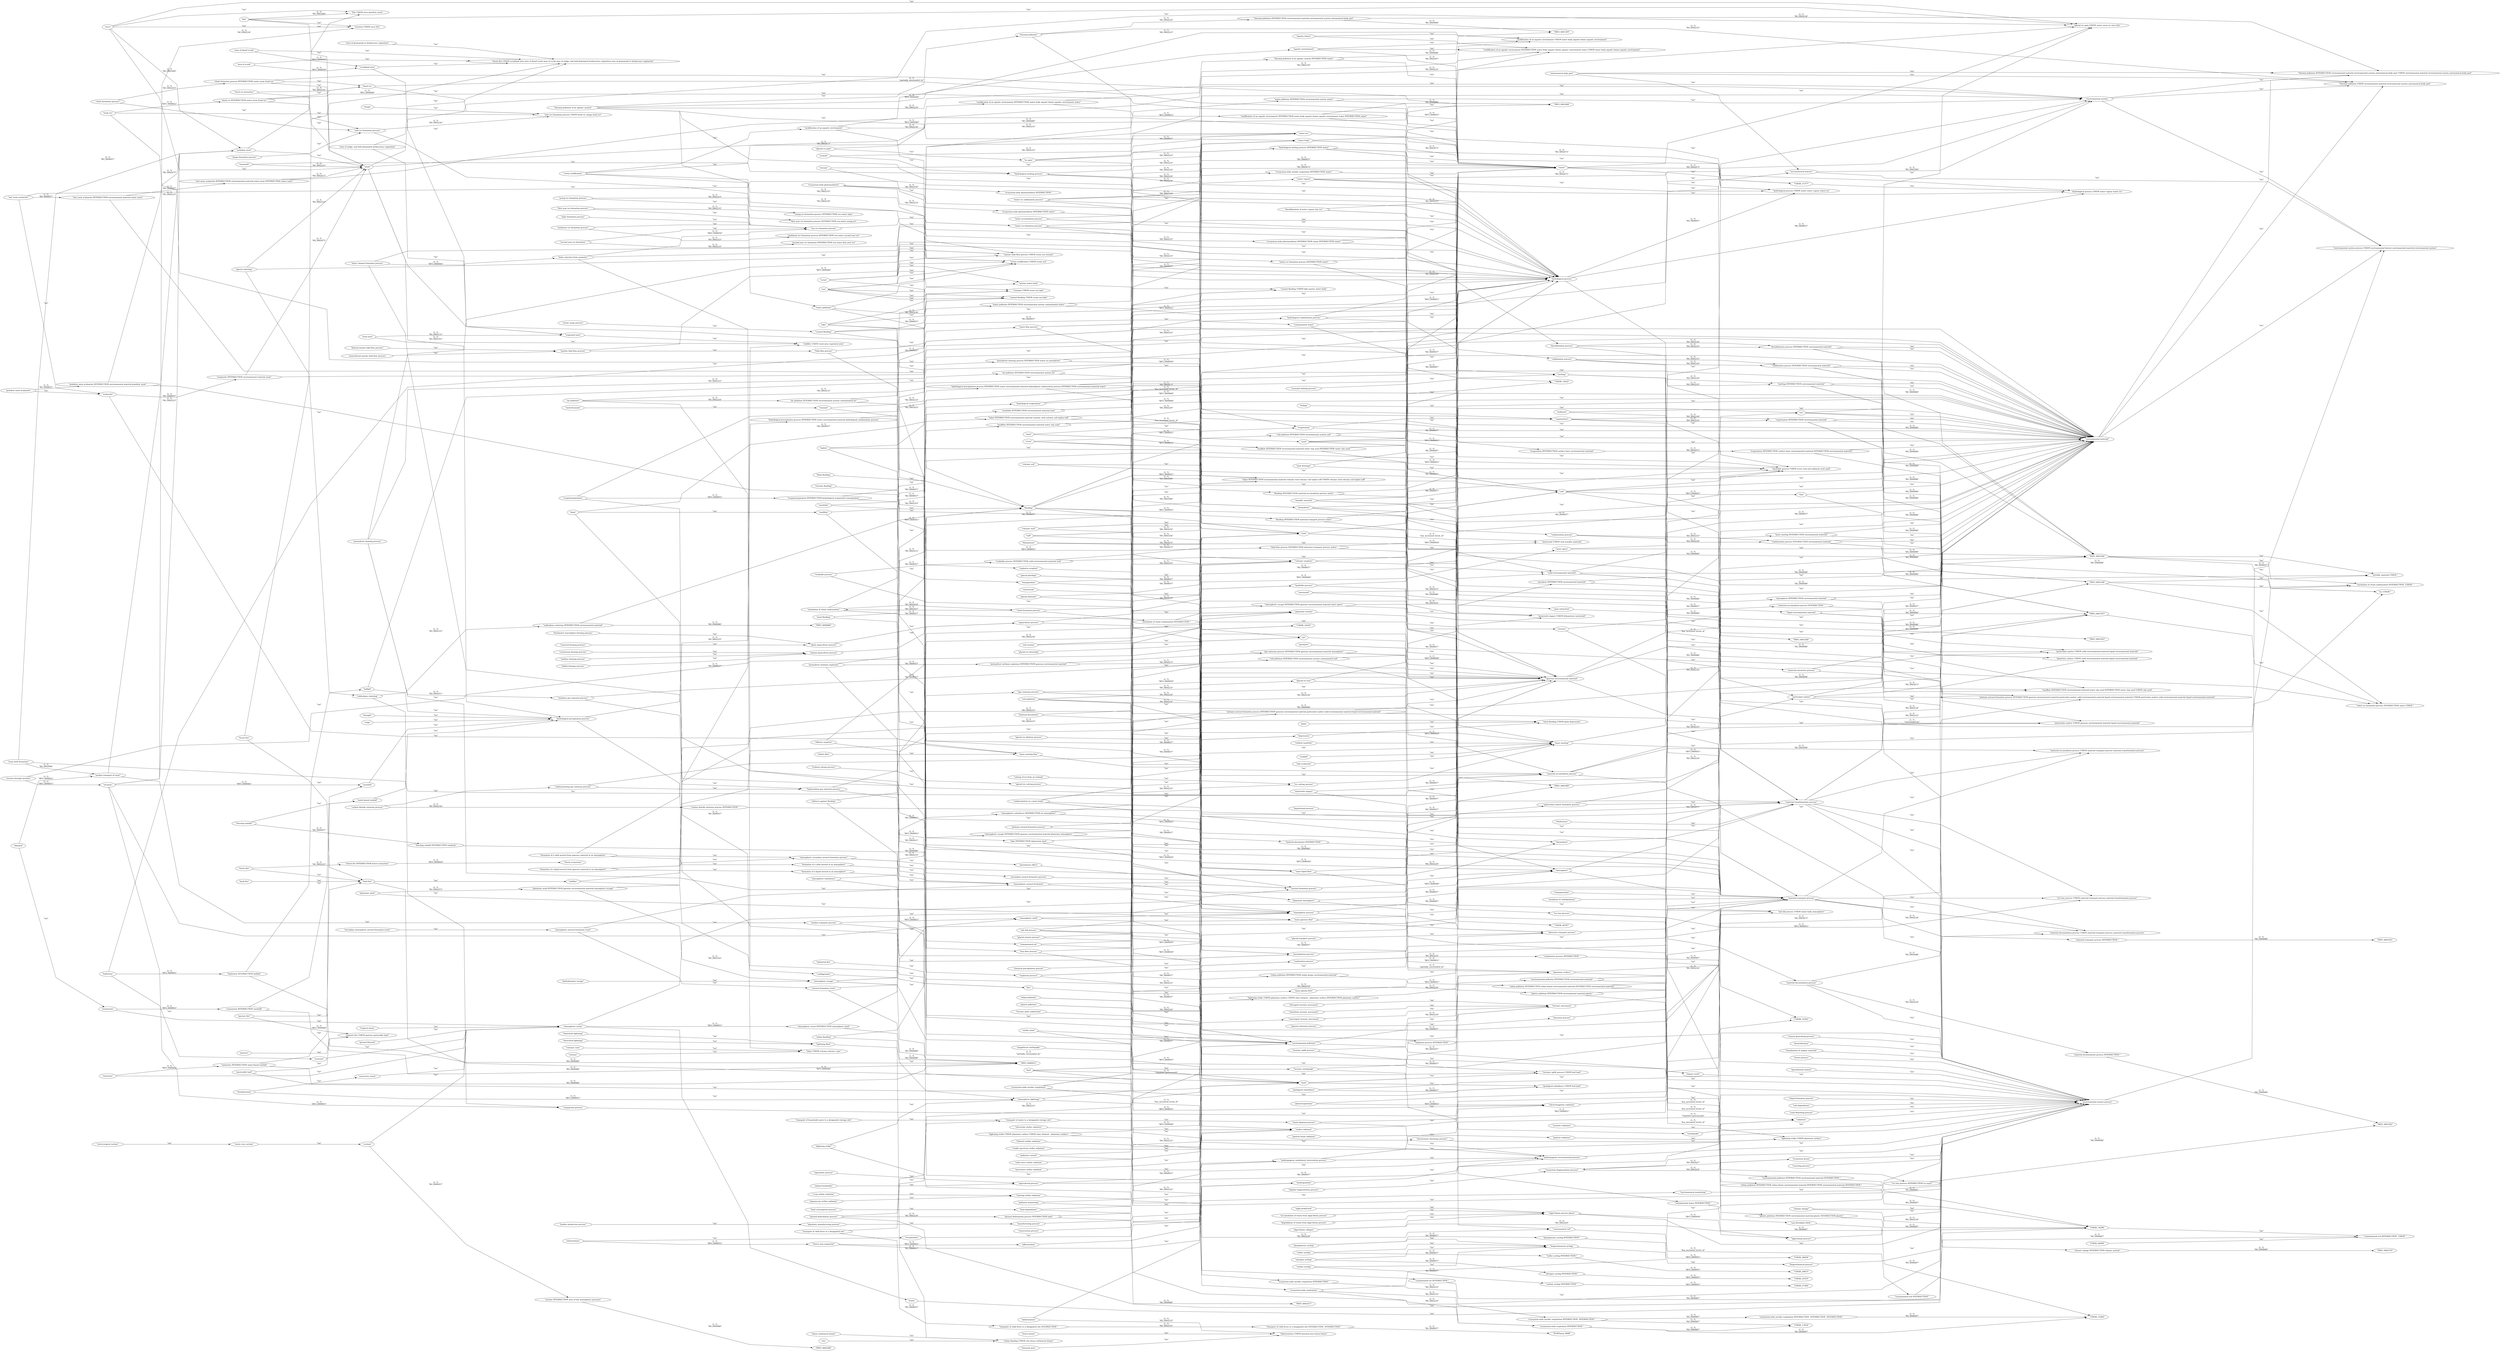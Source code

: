 digraph G {
  splines=polyline;
  rankdir=LR;
  "environmental system process" [ label="\"environmental system process\"" ];
  "gravitational motion" [ label="\"gravitational motion\"" ];
  "hydrological process" [ label="\"hydrological process\"" ];
  "island formation process" [ label="\"island formation process\"" ];
  "biogeochemical process" [ label="\"biogeochemical process\"" ];
  "soil degradation" [ label="\"soil degradation\"" ];
  "coral bleaching process" [ label="\"coral bleaching process\"" ];
  "storm" [ label="\"storm\"" ];
  "material extraction process" [ label="\"material extraction process\"" ];
  "ecosystem fragmentation process" [ label="\"ecosystem fragmentation process\"" ];
  "algal bloom process phase" [ label="\"algal bloom process phase\"" ];
  "electrostatic discharge process" [ label="\"electrostatic discharge process\"" ];
  "anthropogenic environmental process" [ label="\"anthropogenic environmental process\"" ];
  "recycling process" [ label="\"recycling process\"" ];
  "forest area expansion" [ label="\"forest area expansion\"" ];
  "radiation" [ label="\"radiation\"" ];
  "material decumulation process" [ label="\"material decumulation process\"" ];
  "climate change" [ label="\"climate change\"" ];
  "material accumulation process" [ label="\"material accumulation process\"" ];
  "season generating process" [ label="\"season generating process\"" ];
  "desertification" [ label="\"desertification\"" ];
  "fossilization of organic material" [ label="\"fossilization of organic material\"" ];
  "forest process" [ label="\"forest process\"" ];
  "acidification of an aquatic environment" [ label="\"acidification of an aquatic environment\"" ];
  "ecosystem-wide respiration" [ label="\"ecosystem-wide respiration\"" ];
  "compaction process" [ label="\"compaction process\"" ];
  "ground deformation process" [ label="\"ground deformation process\"" ];
  "environmental pollution" [ label="\"environmental pollution\"" ];
  "environmental monitoring" [ label="\"environmental monitoring\"" ];
  "atmospheric process" [ label="\"atmospheric process\"" ];
  "impact event" [ label="\"impact event\"" ];
  "land degradation" [ label="\"land degradation\"" ];
  "earthquake" [ label="\"earthquake\"" ];
  "ecosystem decay" [ label="\"ecosystem decay\"" ];
  "algal bloom process" [ label="\"algal bloom process\"" ];
  "peat drainage" [ label="\"peat drainage\"" ];
  "ecosystem-wide photosynthesis" [ label="\"ecosystem-wide photosynthesis\"" ];
  "biogeochemical cycling" [ label="\"biogeochemical cycling\"" ];
  "phosphorous cycling" [ label="\"phosphorous cycling\"" ];
  "nitrogen cycling" [ label="\"nitrogen cycling\"" ];
  "sulfur cycling" [ label="\"sulfur cycling\"" ];
  "carbon cycling" [ label="\"carbon cycling\"" ];
  "flooding" [ label="\"flooding\"" ];
  "atmospheric subsidence" [ label="\"atmospheric subsidence\"" ];
  "photoevaporation" [ label="\"photoevaporation\"" ];
  "gas emission process" [ label="\"gas emission process\"" ];
  "evapotranspiration" [ label="\"evapotranspiration\"" ];
  "precipitation process" [ label="\"precipitation process\"" ];
  "geological subsidence" [ label="\"geological subsidence\"" ];
  "mass wasting" [ label="\"mass wasting\"" ];
  "transportation" [ label="\"transportation\"" ];
  "transpiration" [ label="\"transpiration\"" ];
  "exudation of carbohydrates" [ label="\"exudation of carbohydrates\"" ];
  "erosion" [ label="\"erosion\"" ];
  "aeolian transport process" [ label="\"aeolian transport process\"" ];
  "volcanic eruption" [ label="\"volcanic eruption\"" ];
  "intrusion process" [ label="\"intrusion process\"" ];
  "advective transport process" [ label="\"advective transport process\"" ];
  "tectonic movement" [ label="\"tectonic movement\"" ];
  "coastal flooding" [ label="\"coastal flooding\"" ];
  "urban flooding" [ label="\"urban flooding\"" ];
  "areal flooding" [ label="\"areal flooding\"" ];
  "flash flooding" [ label="\"flash flooding\"" ];
  "riverine flooding" [ label="\"riverine flooding\"" ];
  "storm surge process" [ label="\"storm surge process\"" ];
  "hydrocarbon gas emission process" [ label="\"hydrocarbon gas emission process\"" ];
  "methane gas emission process" [ label="\"methane gas emission process\"" ];
  "carbon-bearing gas emission process" [ label="\"carbon-bearing gas emission process\"" ];
  "carbon dioxide emission process" [ label="\"carbon dioxide emission process\"" ];
  "hydrological precipitation process" [ label="\"hydrological precipitation process\"" ];
  "chemical precipitation process" [ label="\"chemical precipitation process\"" ];
  "ash fall process" [ label="\"ash fall process\"" ];
  "virga" [ label="\"virga\"" ];
  "water-based rainfall" [ label="\"water-based rainfall\"" ];
  "drought" [ label="\"drought\"" ];
  "hailfall" [ label="\"hailfall\"" ];
  "snowfall" [ label="\"snowfall\"" ];
  "freezing rainfall" [ label="\"freezing rainfall\"" ];
  "hydrodynamic escape" [ label="\"hydrodynamic escape\"" ];
  "landslide process" [ label="\"landslide process\"" ];
  "slab avalanche" [ label="\"slab avalanche\"" ];
  "ice calving process" [ label="\"ice calving process\"" ];
  "mass wasting flow" [ label="\"mass wasting flow\"" ];
  "rubbish landslide" [ label="\"rubbish landslide\"" ];
  "mudslide" [ label="\"mudslide\"" ];
  "rockfall" [ label="\"rockfall\"" ];
  "rockslide process" [ label="\"rockslide process\"" ];
  "sturzstrom" [ label="\"sturzstrom\"" ];
  "calving of ice from an iceberg" [ label="\"calving of ice from an iceberg\"" ];
  "glacial ice calving process" [ label="\"glacial ice calving process\"" ];
  "iceberg calving process" [ label="\"iceberg calving process\"" ];
  "avalanche" [ label="\"avalanche\"" ];
  "debris flow" [ label="\"debris flow\"" ];
  "mudflow" [ label="\"mudflow\"" ];
  "powdery snow avalanche" [ label="\"powdery snow avalanche\"" ];
  "wet snow avalanche" [ label="\"wet snow avalanche\"" ];
  "lahar" [ label="\"lahar\"" ];
  "planetary erosion" [ label="\"planetary erosion\"" ];
  "glacial abrasion" [ label="\"glacial abrasion\"" ];
  "erosion through nivation" [ label="\"erosion through nivation\"" ];
  "glacial ice thrusting" [ label="\"glacial ice thrusting\"" ];
  "glacial erosion process" [ label="\"glacial erosion process\"" ];
  "glacial plucking" [ label="\"glacial plucking\"" ];
  "bedrock dissolution" [ label="\"bedrock dissolution\"" ];
  "soil erosion" [ label="\"soil erosion\"" ];
  "aeolian transport of snow" [ label="\"aeolian transport of snow\"" ];
  "effusive eruption" [ label="\"effusive eruption\"" ];
  "explosive eruption" [ label="\"explosive eruption\"" ];
  "igneous intrusion process" [ label="\"igneous intrusion process\"" ];
  "glacial transport process" [ label="\"glacial transport process\"" ];
  "mass gaseous flow" [ label="\"mass gaseous flow\"" ];
  "mass plasma flow" [ label="\"mass plasma flow\"" ];
  "mass liquid flow" [ label="\"mass liquid flow\"" ];
  "planetary wind" [ label="\"planetary wind\"" ];
  "stellar wind" [ label="\"stellar wind\"" ];
  "lava flow process" [ label="\"lava flow process\"" ];
  "tsunami" [ label="\"tsunami\"" ];
  "water flow process" [ label="\"water flow process\"" ];
  "meteotsunami" [ label="\"meteotsunami\"" ];
  "tidal flow process" [ label="\"tidal flow process\"" ];
  "marine tidal flow process" [ label="\"marine tidal flow process\"" ];
  "semi-diurnal marine tidal flow process" [ label="\"semi-diurnal marine tidal flow process\"" ];
  "diurnal marine tidal flow process" [ label="\"diurnal marine tidal flow process\"" ];
  "tectonic uplift process" [ label="\"tectonic uplift process\"" ];
  "divergent tectonic movement" [ label="\"divergent tectonic movement\"" ];
  "transform tectonic movement" [ label="\"transform tectonic movement\"" ];
  "convergent tectonic movement" [ label="\"convergent tectonic movement\"" ];
  "tectonic plate subduction" [ label="\"tectonic plate subduction\"" ];
  "peat extraction" [ label="\"peat extraction\"" ];
  "habitat fragmentation process" [ label="\"habitat fragmentation process\"" ];
  "accumulation of toxins from algal bloom process" [ label="\"accumulation of toxins from algal bloom process\"" ];
  "algal production" [ label="\"algal production\"" ];
  "algal bloom collapse" [ label="\"algal bloom collapse\"" ];
  "degradation of toxins from algal bloom process" [ label="\"degradation of toxins from algal bloom process\"" ];
  "aquaculture process" [ label="\"aquaculture process\"" ];
  "waste disposal process" [ label="\"waste disposal process\"" ];
  "agricultural process" [ label="\"agricultural process\"" ];
  "anthropisation" [ label="\"anthropisation\"" ];
  "anthropogenic modulatory intervention process" [ label="\"anthropogenic modulatory intervention process\"" ];
  "animal aquaculture process" [ label="\"animal aquaculture process\"" ];
  "plant aquaculture process" [ label="\"plant aquaculture process\"" ];
  "mollusc farming process" [ label="\"mollusc farming process\"" ];
  "finfish farming process" [ label="\"finfish farming process\"" ];
  "crustacean farming process" [ label="\"crustacean farming process\"" ];
  "freshwater macrophyte farming process" [ label="\"freshwater macrophyte farming process\"" ];
  "seaweed farming process" [ label="\"seaweed farming process\"" ];
  "transport of waste to a designated storage site" [ label="\"transport of waste to a designated storage site\"" ];
  "transport of household waste to a designated storage site" [ label="\"transport of household waste to a designated storage site\"" ];
  "transport of child feces to a designated site" [ label="\"transport of child feces to a designated site\"" ];
  "animal husbandry" [ label="\"animal husbandry\"" ];
  "agronomic process" [ label="\"agronomic process\"" ];
  "manufacturing process" [ label="\"manufacturing process\"" ];
  "deforestation" [ label="\"deforestation\"" ];
  "afforestation" [ label="\"afforestation\"" ];
  "construction process" [ label="\"construction process\"" ];
  "revegetation" [ label="\"revegetation\"" ];
  "planetary manufacturing process" [ label="\"planetary manufacturing process\"" ];
  "lumber production process" [ label="\"lumber production process\"" ];
  "reforestation" [ label="\"reforestation\"" ];
  "defence against flooding" [ label="\"defence against flooding\"" ];
  "pollution control" [ label="\"pollution control\"" ];
  "acoustic radiation" [ label="\"acoustic radiation\"" ];
  "electromagnetic radiation" [ label="\"electromagnetic radiation\"" ];
  "particle radiation" [ label="\"particle radiation\"" ];
  "stellar radiation" [ label="\"stellar radiation\"" ];
  "ultraviolet stellar radiation" [ label="\"ultraviolet stellar radiation\"" ];
  "visible spectrum stellar radiation" [ label="\"visible spectrum stellar radiation\"" ];
  "radio wave stellar radiation" [ label="\"radio wave stellar radiation\"" ];
  "microwave stellar radiation" [ label="\"microwave stellar radiation\"" ];
  "ionising stellar radiation" [ label="\"ionising stellar radiation\"" ];
  "infrared stellar radiation" [ label="\"infrared stellar radiation\"" ];
  "gamma-ray stellar radiation" [ label="\"gamma-ray stellar radiation\"" ];
  "x-ray stellar radiation" [ label="\"x-ray stellar radiation\"" ];
  "particle beam radiation" [ label="\"particle beam radiation\"" ];
  "ice loss process" [ label="\"ice loss process\"" ];
  "glacial ice loss" [ label="\"glacial ice loss\"" ];
  "glacial ice ablation process" [ label="\"glacial ice ablation process\"" ];
  "particulate matter formation process" [ label="\"particulate matter formation process\"" ];
  "sublimation process" [ label="\"sublimation process\"" ];
  "lithification" [ label="\"lithification\"" ];
  "desublimation process" [ label="\"desublimation process\"" ];
  "brine rejection from seawater" [ label="\"brine rejection from seawater\"" ];
  "condensation process" [ label="\"condensation process\"" ];
  "thermolysis" [ label="\"thermolysis\"" ];
  "permafrost thawing process" [ label="\"permafrost thawing process\"" ];
  "water ice formation process" [ label="\"water ice formation process\"" ];
  "nivation" [ label="\"nivation\"" ];
  "vaporisation" [ label="\"vaporisation\"" ];
  "melting" [ label="\"melting\"" ];
  "aerosol formation process" [ label="\"aerosol formation process\"" ];
  "secondary aerosol formation process" [ label="\"secondary aerosol formation process\"" ];
  "primary aerosol formation process" [ label="\"primary aerosol formation process\"" ];
  "aerosol formation event" [ label="\"aerosol formation event\"" ];
  "water ice sublimation process" [ label="\"water ice sublimation process\"" ];
  "desublimation of water vapour into ice" [ label="\"desublimation of water vapour into ice\"" ];
  "combustion process" [ label="\"combustion process\"" ];
  "pyrolysis" [ label="\"pyrolysis\"" ];
  "fire" [ label="\"fire\"" ];
  "explosion process" [ label="\"explosion process\"" ];
  "conflagration" [ label="\"conflagration\"" ];
  "industrial fire" [ label="\"industrial fire\"" ];
  "wildfire" [ label="\"wildfire\"" ];
  "land fire" [ label="\"land fire\"" ];
  "brush fire" [ label="\"brush fire\"" ];
  "forest fire" [ label="\"forest fire\"" ];
  "pasture fire" [ label="\"pasture fire\"" ];
  "bush fire" [ label="\"bush fire\"" ];
  "permafrost methane explosion" [ label="\"permafrost methane explosion\"" ];
  "sea ice formation process" [ label="\"sea ice formation process\"" ];
  "new ice formation process" [ label="\"new ice formation process\"" ];
  "young ice formation process" [ label="\"young ice formation process\"" ];
  "nilas formation process" [ label="\"nilas formation process\"" ];
  "multiyear ice formation process" [ label="\"multiyear ice formation process\"" ];
  "second year ice formation" [ label="\"second year ice formation\"" ];
  "first year ice formation process" [ label="\"first year ice formation process\"" ];
  "shuga formation process" [ label="\"shuga formation process\"" ];
  "slush formation process" [ label="\"slush formation process\"" ];
  "frazil ice formation" [ label="\"frazil ice formation\"" ];
  "evaporation" [ label="\"evaporation\"" ];
  "boiling" [ label="\"boiling\"" ];
  "hydrological evaporation" [ label="\"hydrological evaporation\"" ];
  "seasonal melting process" [ label="\"seasonal melting process\"" ];
  "hydrological melting process" [ label="\"hydrological melting process\"" ];
  "snowmelt" [ label="\"snowmelt\"" ];
  "icemelt" [ label="\"icemelt\"" ];
  "water accumulation process" [ label="\"water accumulation process\"" ];
  "depositional process" [ label="\"depositional process\"" ];
  "sedimentation in a water body" [ label="\"sedimentation in a water body\"" ];
  "snow drift formation" [ label="\"snow drift formation\"" ];
  "brine channel formation process" [ label="\"brine channel formation process\"" ];
  "ice gain" [ label="\"ice gain\"" ];
  "glacial ice gain" [ label="\"glacial ice gain\"" ];
  "ocean acidification" [ label="\"ocean acidification\"" ];
  "ecosystem-wide aerobic respiration" [ label="\"ecosystem-wide aerobic respiration\"" ];
  "solid-phase sintering" [ label="\"solid-phase sintering\"" ];
  "glacial sintering" [ label="\"glacial sintering\"" ];
  "water pollution" [ label="\"water pollution\"" ];
  "urban pollution" [ label="\"urban pollution\"" ];
  "soil pollution" [ label="\"soil pollution\"" ];
  "air pollution" [ label="\"air pollution\"" ];
  "plastic pollution" [ label="\"plastic pollution\"" ];
  "thermal pollution" [ label="\"thermal pollution\"" ];
  "thermal pollution of an aquatic system" [ label="\"thermal pollution of an aquatic system\"" ];
  "pollution monitoring" [ label="\"pollution monitoring\"" ];
  "greenhouse effect" [ label="\"greenhouse effect\"" ];
  "atmospheric wind" [ label="\"atmospheric wind\"" ];
  "atmospheric storm" [ label="\"atmospheric storm\"" ];
  "nucleation of cloud condensation" [ label="\"nucleation of cloud condensation\"" ];
  "atmospheric lightning" [ label="\"atmospheric lightning\"" ];
  "cloud formation process" [ label="\"cloud formation process\"" ];
  "atmospheric aerosol formation" [ label="\"atmospheric aerosol formation\"" ];
  "ground blizzard" [ label="\"ground blizzard\"" ];
  "rainstorm" [ label="\"rainstorm\"" ];
  "icestorm" [ label="\"icestorm\"" ];
  "convective storm" [ label="\"convective storm\"" ];
  "snowstorm" [ label="\"snowstorm\"" ];
  "cyclone" [ label="\"cyclone\"" ];
  "tropical storm" [ label="\"tropical storm\"" ];
  "hailstorm" [ label="\"hailstorm\"" ];
  "thunderstorm" [ label="\"thunderstorm\"" ];
  "blizzard" [ label="\"blizzard\"" ];
  "warm core cyclone" [ label="\"warm core cyclone\"" ];
  "extra-tropical cyclone" [ label="\"extra-tropical cyclone\"" ];
  "lightning flash" [ label="\"lightning flash\"" ];
  "lightning strike" [ label="\"lightning strike\"" ];
  "intercloud lightning" [ label="\"intercloud lightning\"" ];
  "intracloud lightning" [ label="\"intracloud lightning\"" ];
  "formation of a liquid aerosol in an atmosphere" [ label="\"formation of a liquid aerosol in an atmosphere\"" ];
  "atmospheric secondary aerosol formation process" [ label="\"atmospheric secondary aerosol formation process\"" ];
  "atmospheric aerosol formation event" [ label="\"atmospheric aerosol formation event\"" ];
  "formation of a solid aerosol in an atmosphere" [ label="\"formation of a solid aerosol in an atmosphere\"" ];
  "formation of a liquid aerosol from gaseous material in an atmosphere" [ label="\"formation of a liquid aerosol from gaseous material in an atmosphere\"" ];
  "secondary atmospheric aerosol formation event" [ label="\"secondary atmospheric aerosol formation event\"" ];
  "formation of a solid aerosol from gaseous material in an atmosphere" [ label="\"formation of a solid aerosol from gaseous material in an atmosphere\"" ];
  "meterorite impact" [ label="\"meterorite impact\"" ];
  "land consumption process" [ label="\"land consumption process\"" ];
  "tectonic earthquake" [ label="\"tectonic earthquake\"" ];
  "megathrust earthquake" [ label="\"megathrust earthquake\"" ];
  "nucleation of cloud condensation INTERSECTION " [ label="\"nucleation of cloud condensation INTERSECTION \"" ];
  "nucleation of cloud condensation INTERSECTION  UNION " [ label="\"nucleation of cloud condensation INTERSECTION  UNION \"" ];
  "cyclone INTERSECTION area of low atmospheric pressure" [ label="\"cyclone INTERSECTION area of low atmospheric pressure\"" ];
  "PATO_0002268" [ label="\"PATO_0002268\"" ];
  "lightning strike UNION planetary surface" [ label="\"lightning strike UNION planetary surface\"" ];
  "lightning strike UNION planetary surface UNION class element : planetary surface" [ label="\"lightning strike UNION planetary surface UNION class element : planetary surface\"" ];
  "lightning strike UNION planetary surface UNION class element : planetary surface INTERSECTION planetary surface" [ label="\"lightning strike UNION planetary surface UNION class element : planetary surface INTERSECTION planetary surface\"" ];
  "planetary surface" [ label="\"planetary surface\"" ];
  "ash fall process UNION water body atmosphere" [ label="\"ash fall process UNION water body atmosphere\"" ];
  "geological subsidence UNION bed land" [ label="\"geological subsidence UNION bed land\"" ];
  "vaporisation INTERSECTION environmental material" [ label="\"vaporisation INTERSECTION environmental material\"" ];
  "first year ice formation process INTERSECTION sea water young ice" [ label="\"first year ice formation process INTERSECTION sea water young ice\"" ];
  "combustion process INTERSECTION " [ label="\"combustion process INTERSECTION \"" ];
  "CHEBI_33292" [ label="\"CHEBI_33292\"" ];
  "urban flooding UNION city dense settlement biome" [ label="\"urban flooding UNION city dense settlement biome\"" ];
  "city" [ label="\"city\"" ];
  "dense settlement biome" [ label="\"dense settlement biome\"" ];
  "evapotranspiration INTERSECTION hydrological evaporation transpiration" [ label="\"evapotranspiration INTERSECTION hydrological evaporation transpiration\"" ];
  "plastic pollution INTERSECTION environmental material plastic" [ label="\"plastic pollution INTERSECTION environmental material plastic\"" ];
  "plastic pollution INTERSECTION environmental material plastic INTERSECTION plastic" [ label="\"plastic pollution INTERSECTION environmental material plastic INTERSECTION plastic\"" ];
  "coastal flooding UNION lake marine water body" [ label="\"coastal flooding UNION lake marine water body\"" ];
  "marine water body" [ label="\"marine water body\"" ];
  "soil pollution INTERSECTION environmental system contaminated soil" [ label="\"soil pollution INTERSECTION environmental system contaminated soil\"" ];
  "contaminated soil" [ label="\"contaminated soil\"" ];
  "material decumulation process UNION material transport process material transformation process" [ label="\"material decumulation process UNION material transport process material transformation process\"" ];
  "air pollution INTERSECTION environmental system contaminated air" [ label="\"air pollution INTERSECTION environmental system contaminated air\"" ];
  "contaminated air" [ label="\"contaminated air\"" ];
  "climate change INTERSECTION climate system" [ label="\"climate change INTERSECTION climate system\"" ];
  "PATO_0002374" [ label="\"PATO_0002374\"" ];
  "atmospheric escape INTERSECTION gaseous environmental material planetary atmosphere" [ label="\"atmospheric escape INTERSECTION gaseous environmental material planetary atmosphere\"" ];
  "planetary atmosphere" [ label="\"planetary atmosphere\"" ];
  "mass wasting INTERSECTION environmental material" [ label="\"mass wasting INTERSECTION environmental material\"" ];
  "bedrock dissolution INTERSECTION " [ label="\"bedrock dissolution INTERSECTION \"" ];
  "CHEBI_46787" [ label="\"CHEBI_46787\"" ];
  "environmental pollution INTERSECTION environmental material" [ label="\"environmental pollution INTERSECTION environmental material\"" ];
  "environmental pollution INTERSECTION environmental material INTERSECTION " [ label="\"environmental pollution INTERSECTION environmental material INTERSECTION \"" ];
  "thermal pollution of an aquatic system INTERSECTION water" [ label="\"thermal pollution of an aquatic system INTERSECTION water\"" ];
  "marine tidal flow process UNION ocean sea estuary" [ label="\"marine tidal flow process UNION ocean sea estuary\"" ];
  "estuary" [ label="\"estuary\"" ];
  "primary aerosol formation process INTERSECTION gaseous environmental material particulate matter solid environmental material liquid environmental material" [ label="\"primary aerosol formation process INTERSECTION gaseous environmental material particulate matter solid environmental material liquid environmental material\"" ];
  "primary aerosol formation process INTERSECTION gaseous environmental material particulate matter solid environmental material liquid environmental material UNION particulate matter solid environmental material liquid environmental material" [ label="\"primary aerosol formation process INTERSECTION gaseous environmental material particulate matter solid environmental material liquid environmental material UNION particulate matter solid environmental material liquid environmental material\"" ];
  "particulate matter" [ label="\"particulate matter\"" ];
  "pasture fire UNION pasture pasturable land" [ label="\"pasture fire UNION pasture pasturable land\"" ];
  "pasture" [ label="\"pasture\"" ];
  "pasturable land" [ label="\"pasturable land\"" ];
  "soil pollution INTERSECTION environmental system soil" [ label="\"soil pollution INTERSECTION environmental system soil\"" ];
  "rainstorm INTERSECTION water-based rainfall" [ label="\"rainstorm INTERSECTION water-based rainfall\"" ];
  "tidal flow process INTERSECTION advective transport process water" [ label="\"tidal flow process INTERSECTION advective transport process water\"" ];
  "ecosystem-wide aerobic respiration INTERSECTION " [ label="\"ecosystem-wide aerobic respiration INTERSECTION \"" ];
  "ecosystem-wide aerobic respiration INTERSECTION  INTERSECTION " [ label="\"ecosystem-wide aerobic respiration INTERSECTION  INTERSECTION \"" ];
  "ecosystem-wide aerobic respiration INTERSECTION  INTERSECTION  INTERSECTION " [ label="\"ecosystem-wide aerobic respiration INTERSECTION  INTERSECTION  INTERSECTION \"" ];
  "phosphorous cycling INTERSECTION " [ label="\"phosphorous cycling INTERSECTION \"" ];
  "CHEBI_28659" [ label="\"CHEBI_28659\"" ];
  "ecosystem-wide respiration INTERSECTION " [ label="\"ecosystem-wide respiration INTERSECTION \"" ];
  "CHEBI_17654" [ label="\"CHEBI_17654\"" ];
  "permafrost methane explosion INTERSECTION gaseous environmental material" [ label="\"permafrost methane explosion INTERSECTION gaseous environmental material\"" ];
  "CHEBI_16183" [ label="\"CHEBI_16183\"" ];
  "hydrological precipitation process INTERSECTION water environmental material hydrological condensation process" [ label="\"hydrological precipitation process INTERSECTION water environmental material hydrological condensation process\"" ];
  "hydrological precipitation process INTERSECTION water environmental material hydrological condensation process INTERSECTION environmental material water" [ label="\"hydrological precipitation process INTERSECTION water environmental material hydrological condensation process INTERSECTION environmental material water\"" ];
  "hydrological condensation process" [ label="\"hydrological condensation process\"" ];
  "thermal pollution UNION environmental material environmental system astronomical body part" [ label="\"thermal pollution UNION environmental material environmental system astronomical body part\"" ];
  "areal flooding UNION plain depression" [ label="\"areal flooding UNION plain depression\"" ];
  "plain" [ label="\"plain\"" ];
  "depression" [ label="\"depression\"" ];
  "second year ice formation INTERSECTION sea water first year ice" [ label="\"second year ice formation INTERSECTION sea water first year ice\"" ];
  "carbon cycling INTERSECTION " [ label="\"carbon cycling INTERSECTION \"" ];
  "CHEBI_27594" [ label="\"CHEBI_27594\"" ];
  "atmospheric subsidence INTERSECTION air atmosphere" [ label="\"atmospheric subsidence INTERSECTION air atmosphere\"" ];
  "nivation UNION neve firn" [ label="\"nivation UNION neve firn\"" ];
  "atmospheric escape INTERSECTION gaseous environmental material outer space" [ label="\"atmospheric escape INTERSECTION gaseous environmental material outer space\"" ];
  "outer space" [ label="\"outer space\"" ];
  "water ice formation process INTERSECTION water" [ label="\"water ice formation process INTERSECTION water\"" ];
  "water ice formation process INTERSECTION water UNION " [ label="\"water ice formation process INTERSECTION water UNION \"" ];
  "atmospheric storm INTERSECTION atmospheric wind" [ label="\"atmospheric storm INTERSECTION atmospheric wind\"" ];
  "environmental system process UNION environmental feature environmental material environmental system" [ label="\"environmental system process UNION environmental feature environmental material environmental system\"" ];
  "environmental feature" [ label="\"environmental feature\"" ];
  "permafrost thawing process INTERSECTION water ice permafrost" [ label="\"permafrost thawing process INTERSECTION water ice permafrost\"" ];
  "permafrost" [ label="\"permafrost\"" ];
  "particulate matter UNION gaseous environmental material liquid environmental material" [ label="\"particulate matter UNION gaseous environmental material liquid environmental material\"" ];
  "gaseous environmental material" [ label="\"gaseous environmental material\"" ];
  "particulate matter UNION solid environmental material liquid environmental material" [ label="\"particulate matter UNION solid environmental material liquid environmental material\"" ];
  "carbon dioxide emission process INTERSECTION " [ label="\"carbon dioxide emission process INTERSECTION \"" ];
  "ecosystem-wide photosynthesis INTERSECTION " [ label="\"ecosystem-wide photosynthesis INTERSECTION \"" ];
  "ecosystem-wide respiration INTERSECTION " [ label="\"ecosystem-wide respiration INTERSECTION \"" ];
  "melting INTERSECTION environmental material" [ label="\"melting INTERSECTION environmental material\"" ];
  "mudflow INTERSECTION environmental material water clay mud" [ label="\"mudflow INTERSECTION environmental material water clay mud\"" ];
  "mudflow INTERSECTION environmental material water clay mud INTERSECTION water clay mud" [ label="\"mudflow INTERSECTION environmental material water clay mud INTERSECTION water clay mud\"" ];
  "mudflow INTERSECTION environmental material water clay mud INTERSECTION water clay mud UNION clay mud" [ label="\"mudflow INTERSECTION environmental material water clay mud INTERSECTION water clay mud UNION clay mud\"" ];
  "clay" [ label="\"clay\"" ];
  "rockslide process INTERSECTION solid environmental material rock" [ label="\"rockslide process INTERSECTION solid environmental material rock\"" ];
  "wildfire UNION rural area vegetated area" [ label="\"wildfire UNION rural area vegetated area\"" ];
  "rural area" [ label="\"rural area\"" ];
  "vegetated area" [ label="\"vegetated area\"" ];
  "ground deformation process INTERSECTION land" [ label="\"ground deformation process INTERSECTION land\"" ];
  "PATO_0001617" [ label="\"PATO_0001617\"" ];
  "sublimation process INTERSECTION environmental material" [ label="\"sublimation process INTERSECTION environmental material\"" ];
  "freezing rainfall INTERSECTION raindrop" [ label="\"freezing rainfall INTERSECTION raindrop\"" ];
  "pyrolysis INTERSECTION environmental material" [ label="\"pyrolysis INTERSECTION environmental material\"" ];
  "PATO_0001456" [ label="\"PATO_0001456\"" ];
  "sulfur cycling INTERSECTION " [ label="\"sulfur cycling INTERSECTION \"" ];
  "CHEBI_26833" [ label="\"CHEBI_26833\"" ];
  "hydrological process UNION water vapour water ice" [ label="\"hydrological process UNION water vapour water ice\"" ];
  "CHEBI_15377" [ label="\"CHEBI_15377\"" ];
  "wet snow avalanche INTERSECTION environmental material water snow" [ label="\"wet snow avalanche INTERSECTION environmental material water snow\"" ];
  "wet snow avalanche INTERSECTION environmental material water snow INTERSECTION water snow" [ label="\"wet snow avalanche INTERSECTION environmental material water snow INTERSECTION water snow\"" ];
  "evaporation INTERSECTION surface layer environmental material" [ label="\"evaporation INTERSECTION surface layer environmental material\"" ];
  "evaporation INTERSECTION surface layer environmental material INTERSECTION environmental material" [ label="\"evaporation INTERSECTION surface layer environmental material INTERSECTION environmental material\"" ];
  "tectonic uplift process UNION bed land" [ label="\"tectonic uplift process UNION bed land\"" ];
  "bed" [ label="\"bed\"" ];
  "hydrological process UNION water water vapour water ice" [ label="\"hydrological process UNION water water vapour water ice\"" ];
  "water vapour" [ label="\"water vapour\"" ];
  "water ice" [ label="\"water ice\"" ];
  "material accumulation process UNION material transport process material transformation process" [ label="\"material accumulation process UNION material transport process material transformation process\"" ];
  "condensation process INTERSECTION environmental material" [ label="\"condensation process INTERSECTION environmental material\"" ];
  "condensation process INTERSECTION environmental material" [ label="\"condensation process INTERSECTION environmental material\"" ];
  "atmosphere INTERSECTION environmental material" [ label="\"atmosphere INTERSECTION environmental material\"" ];
  "water pollution INTERSECTION environmental system contaminated water" [ label="\"water pollution INTERSECTION environmental system contaminated water\"" ];
  "contaminated water" [ label="\"contaminated water\"" ];
  "lahar INTERSECTION environmental material volcanic rock volcanic soil tephra tuff" [ label="\"lahar INTERSECTION environmental material volcanic rock volcanic soil tephra tuff\"" ];
  "lahar INTERSECTION environmental material volcanic rock volcanic soil tephra tuff UNION volcanic rock volcanic soil tephra tuff" [ label="\"lahar INTERSECTION environmental material volcanic rock volcanic soil tephra tuff UNION volcanic rock volcanic soil tephra tuff\"" ];
  "volcanic rock" [ label="\"volcanic rock\"" ];
  "volcanic soil" [ label="\"volcanic soil\"" ];
  "tephra" [ label="\"tephra\"" ];
  "tuff" [ label="\"tuff\"" ];
  "vaporisation INTERSECTION environmental material" [ label="\"vaporisation INTERSECTION environmental material\"" ];
  "hydrological melting process INTERSECTION water" [ label="\"hydrological melting process INTERSECTION water\"" ];
  "powdery snow avalanche INTERSECTION environmental material powdery snow" [ label="\"powdery snow avalanche INTERSECTION environmental material powdery snow\"" ];
  "desublimation process INTERSECTION environmental material" [ label="\"desublimation process INTERSECTION environmental material\"" ];
  "acidification of an aquatic environment INTERSECTION water body aquatic biome aquatic environment water" [ label="\"acidification of an aquatic environment INTERSECTION water body aquatic biome aquatic environment water\"" ];
  "acidification of an aquatic environment INTERSECTION water body aquatic biome aquatic environment water UNION water body aquatic biome aquatic environment" [ label="\"acidification of an aquatic environment INTERSECTION water body aquatic biome aquatic environment water UNION water body aquatic biome aquatic environment\"" ];
  "acidification of an aquatic environment INTERSECTION water body aquatic biome aquatic environment water INTERSECTION water" [ label="\"acidification of an aquatic environment INTERSECTION water body aquatic biome aquatic environment water INTERSECTION water\"" ];
  "avalanche INTERSECTION environmental material snow" [ label="\"avalanche INTERSECTION environmental material snow\"" ];
  "brush fire UNION scrubland area area of dwarf scrub area of scrub area of sedge- and forb-dominated herbaceious vegetation area of gramanoid or herbaceous vegetation" [ label="\"brush fire UNION scrubland area area of dwarf scrub area of scrub area of sedge- and forb-dominated herbaceious vegetation area of gramanoid or herbaceous vegetation\"" ];
  "scrubland area" [ label="\"scrubland area\"" ];
  "area of dwarf scrub" [ label="\"area of dwarf scrub\"" ];
  "area of scrub" [ label="\"area of scrub\"" ];
  "area of sedge- and forb-dominated herbaceious vegetation" [ label="\"area of sedge- and forb-dominated herbaceious vegetation\"" ];
  "area of gramanoid or herbaceous vegetation" [ label="\"area of gramanoid or herbaceous vegetation\"" ];
  "gas emission process INTERSECTION gaseous environmental material atmosphere" [ label="\"gas emission process INTERSECTION gaseous environmental material atmosphere\"" ];
  "atmosphere" [ label="\"atmosphere\"" ];
  "transport of child feces to a designated site INTERSECTION " [ label="\"transport of child feces to a designated site INTERSECTION \"" ];
  "transport of child feces to a designated site INTERSECTION  INTERSECTION " [ label="\"transport of child feces to a designated site INTERSECTION  INTERSECTION \"" ];
  "NCBITaxon_9606" [ label="\"NCBITaxon_9606\"" ];
  "hydrological melting process INTERSECTION water" [ label="\"hydrological melting process INTERSECTION water\"" ];
  "ecosystem-wide photosynthesis INTERSECTION water" [ label="\"ecosystem-wide photosynthesis INTERSECTION water\"" ];
  "ecosystem-wide photosynthesis INTERSECTION water INTERSECTION water" [ label="\"ecosystem-wide photosynthesis INTERSECTION water INTERSECTION water\"" ];
  "CHEBI_15022" [ label="\"CHEBI_15022\"" ];
  "urban pollution INTERSECTION urban biome environmental material" [ label="\"urban pollution INTERSECTION urban biome environmental material\"" ];
  "urban pollution INTERSECTION urban biome environmental material INTERSECTION environmental material" [ label="\"urban pollution INTERSECTION urban biome environmental material INTERSECTION environmental material\"" ];
  "urban pollution INTERSECTION urban biome environmental material INTERSECTION environmental material INTERSECTION " [ label="\"urban pollution INTERSECTION urban biome environmental material INTERSECTION environmental material INTERSECTION \"" ];
  "material accumulation process INTERSECTION " [ label="\"material accumulation process INTERSECTION \"" ];
  "PATO_0001563" [ label="\"PATO_0001563\"" ];
  "gas emission process INTERSECTION gaseous environmental material atmosphere" [ label="\"gas emission process INTERSECTION gaseous environmental material atmosphere\"" ];
  "ice loss process INTERSECTION ice mass" [ label="\"ice loss process INTERSECTION ice mass\"" ];
  "young ice formation process INTERSECTION sea water nilas" [ label="\"young ice formation process INTERSECTION sea water nilas\"" ];
  "tsunami UNION ocean sea lake" [ label="\"tsunami UNION ocean sea lake\"" ];
  "explosion process INTERSECTION " [ label="\"explosion process INTERSECTION \"" ];
  "hailstorm INTERSECTION hailfall" [ label="\"hailstorm INTERSECTION hailfall\"" ];
  "melting INTERSECTION environmental material" [ label="\"melting INTERSECTION environmental material\"" ];
  "contaminated water INTERSECTION " [ label="\"contaminated water INTERSECTION \"" ];
  "landslide process UNION scree rock soil sediment mud sand" [ label="\"landslide process UNION scree rock soil sediment mud sand\"" ];
  "scree" [ label="\"scree\"" ];
  "soil" [ label="\"soil\"" ];
  "soil INTERSECTION " [ label="\"soil INTERSECTION \"" ];
  "CHEBI_33284" [ label="\"CHEBI_33284\"" ];
  "sediment" [ label="\"sediment\"" ];
  "sand" [ label="\"sand\"" ];
  "ocean acidification UNION ocean sea" [ label="\"ocean acidification UNION ocean sea\"" ];
  "ocean acidification UNION ocean sea" [ label="\"ocean acidification UNION ocean sea\"" ];
  "PATO_0001844" [ label="\"PATO_0001844\"" ];
  "planetary wind INTERSECTION gaseous environmental material atmospheric escape" [ label="\"planetary wind INTERSECTION gaseous environmental material atmospheric escape\"" ];
  "atmospheric escape" [ label="\"atmospheric escape\"" ];
  "meterorite impact UNION lithometeor meteoroid" [ label="\"meterorite impact UNION lithometeor meteoroid\"" ];
  "lithometeor" [ label="\"lithometeor\"" ];
  "meteoroid" [ label="\"meteoroid\"" ];
  "meteoroid UNION rock metallic material" [ label="\"meteoroid UNION rock metallic material\"" ];
  "rock" [ label="\"rock\"" ];
  "metallic material" [ label="\"metallic material\"" ];
  "metallic material UNION " [ label="\"metallic material UNION \"" ];
  "PATO_0001548" [ label="\"PATO_0001548\"" ];
  "solid-phase sintering INTERSECTION environmental material" [ label="\"solid-phase sintering INTERSECTION environmental material\"" ];
  "PATO_0000984" [ label="\"PATO_0000984\"" ];
  "contaminated soil INTERSECTION " [ label="\"contaminated soil INTERSECTION \"" ];
  "contaminated soil INTERSECTION  UNION " [ label="\"contaminated soil INTERSECTION  UNION \"" ];
  "CHEBI_64909" [ label="\"CHEBI_64909\"" ];
  "flooding INTERSECTION material accumulation process water" [ label="\"flooding INTERSECTION material accumulation process water\"" ];
  "flooding INTERSECTION material transport process water" [ label="\"flooding INTERSECTION material transport process water\"" ];
  "slush formation process INTERSECTION water snow frazil ice" [ label="\"slush formation process INTERSECTION water snow frazil ice\"" ];
  "desublimation process INTERSECTION environmental material" [ label="\"desublimation process INTERSECTION environmental material\"" ];
  "multiyear ice formation process INTERSECTION sea water second year ice" [ label="\"multiyear ice formation process INTERSECTION sea water second year ice\"" ];
  "snowstorm INTERSECTION snowfall" [ label="\"snowstorm INTERSECTION snowfall\"" ];
  "PATO_0000912" [ label="\"PATO_0000912\"" ];
  "coastal flooding UNION ocean sea lake" [ label="\"coastal flooding UNION ocean sea lake\"" ];
  "ocean" [ label="\"ocean\"" ];
  "sea" [ label="\"sea\"" ];
  "lake" [ label="\"lake\"" ];
  "lake INTERSECTION depression land" [ label="\"lake INTERSECTION depression land\"" ];
  "land" [ label="\"land\"" ];
  "deforestation UNION forested area forest biome" [ label="\"deforestation UNION forested area forest biome\"" ];
  "forested area" [ label="\"forested area\"" ];
  "forest biome" [ label="\"forest biome\"" ];
  "nitrogen cycling INTERSECTION " [ label="\"nitrogen cycling INTERSECTION \"" ];
  "CHEBI_25555" [ label="\"CHEBI_25555\"" ];
  "new ice formation process UNION frazil ice shuga slush ice" [ label="\"new ice formation process UNION frazil ice shuga slush ice\"" ];
  "frazil ice" [ label="\"frazil ice\"" ];
  "shuga" [ label="\"shuga\"" ];
  "slush ice" [ label="\"slush ice\"" ];
  "slush ice INTERSECTION water snow frazil ice" [ label="\"slush ice INTERSECTION water snow frazil ice\"" ];
  "sublimation process INTERSECTION environmental material" [ label="\"sublimation process INTERSECTION environmental material\"" ];
  "PATO_0001547" [ label="\"PATO_0001547\"" ];
  "material decumulation process INTERSECTION " [ label="\"material decumulation process INTERSECTION \"" ];
  "PATO_0001562" [ label="\"PATO_0001562\"" ];
  "forest fire INTERSECTION forest ecosystem" [ label="\"forest fire INTERSECTION forest ecosystem\"" ];
  "forest ecosystem" [ label="\"forest ecosystem\"" ];
  "mudslide INTERSECTION environmental material mud" [ label="\"mudslide INTERSECTION environmental material mud\"" ];
  "mud" [ label="\"mud\"" ];
  "ice loss process UNION material transport process material transformation process" [ label="\"ice loss process UNION material transport process material transformation process\"" ];
  "material transport process" [ label="\"material transport process\"" ];
  "material transport process INTERSECTION " [ label="\"material transport process INTERSECTION \"" ];
  "PATO_0002181" [ label="\"PATO_0002181\"" ];
  "material transformation process" [ label="\"material transformation process\"" ];
  "acidification of an aquatic environment UNION water body aquatic biome aquatic environment" [ label="\"acidification of an aquatic environment UNION water body aquatic biome aquatic environment\"" ];
  "water body" [ label="\"water body\"" ];
  "aquatic biome" [ label="\"aquatic biome\"" ];
  "aquatic environment" [ label="\"aquatic environment\"" ];
  "water pollution INTERSECTION environmental system water" [ label="\"water pollution INTERSECTION environmental system water\"" ];
  "glacial ice gain UNION water snow ice neve firn" [ label="\"glacial ice gain UNION water snow ice neve firn\"" ];
  "water" [ label="\"water\"" ];
  "snow" [ label="\"snow\"" ];
  "ice" [ label="\"ice\"" ];
  "ice UNION " [ label="\"ice UNION \"" ];
  "PATO_0001546" [ label="\"PATO_0001546\"" ];
  "PATO_0001985" [ label="\"PATO_0001985\"" ];
  "firn" [ label="\"firn\"" ];
  "firn UNION neve powdery snow" [ label="\"firn UNION neve powdery snow\"" ];
  "neve" [ label="\"neve\"" ];
  "powdery snow" [ label="\"powdery snow\"" ];
  "air pollution INTERSECTION environmental system air" [ label="\"air pollution INTERSECTION environmental system air\"" ];
  "air" [ label="\"air\"" ];
  "lahar UNION volcano volcanic cone" [ label="\"lahar UNION volcano volcanic cone\"" ];
  "volcano" [ label="\"volcano\"" ];
  "volcanic cone" [ label="\"volcanic cone\"" ];
  "planetary surface UNION solid environmental material liquid environmental material" [ label="\"planetary surface UNION solid environmental material liquid environmental material\"" ];
  "solid environmental material" [ label="\"solid environmental material\"" ];
  "liquid environmental material" [ label="\"liquid environmental material\"" ];
  "ecosystem-wide aerobic respiration INTERSECTION water" [ label="\"ecosystem-wide aerobic respiration INTERSECTION water\"" ];
  "contaminated air INTERSECTION " [ label="\"contaminated air INTERSECTION \"" ];
  "CHEBI_78298" [ label="\"CHEBI_78298\"" ];
  "thermal pollution INTERSECTION environmental material environmental system astronomical body part" [ label="\"thermal pollution INTERSECTION environmental material environmental system astronomical body part\"" ];
  "thermal pollution INTERSECTION environmental material environmental system astronomical body part UNION environmental material environmental system astronomical body part" [ label="\"thermal pollution INTERSECTION environmental material environmental system astronomical body part UNION environmental material environmental system astronomical body part\"" ];
  "environmental material" [ label="\"environmental material\"" ];
  "environmental system" [ label="\"environmental system\"" ];
  "astronomical body part" [ label="\"astronomical body part\"" ];
  "PATO_0001305" [ label="\"PATO_0001305\"" ];
  "gravitational motion" -> "environmental system process" [ label="\"isa\"" ];
  "hydrological process" -> "environmental system process" [ label="\"isa\"" ];
  "island formation process" -> "environmental system process" [ label="\"isa\"" ];
  "biogeochemical process" -> "environmental system process" [ label="\"isa\"" ];
  "soil degradation" -> "environmental system process" [ label="\"isa\"" ];
  "coral bleaching process" -> "environmental system process" [ label="\"isa\"" ];
  "storm" -> "environmental system process" [ label="\"isa\"" ];
  "material extraction process" -> "environmental system process" [ label="\"isa\"" ];
  "ecosystem fragmentation process" -> "environmental system process" [ label="\"isa\"" ];
  "algal bloom process phase" -> "environmental system process" [ label="\"isa\"" ];
  "electrostatic discharge process" -> "environmental system process" [ label="\"isa\"" ];
  "anthropogenic environmental process" -> "environmental system process" [ label="\"isa\"" ];
  "recycling process" -> "environmental system process" [ label="\"isa\"" ];
  "forest area expansion" -> "environmental system process" [ label="\"isa\"" ];
  "radiation" -> "environmental system process" [ label="\"isa\"" ];
  "material decumulation process" -> "environmental system process" [ label="\"isa\"" ];
  "climate change" -> "environmental system process" [ label="\"isa\"" ];
  "material accumulation process" -> "environmental system process" [ label="\"isa\"" ];
  "season generating process" -> "environmental system process" [ label="\"isa\"" ];
  "desertification" -> "environmental system process" [ label="\"isa\"" ];
  "fossilization of organic material" -> "environmental system process" [ label="\"isa\"" ];
  "forest process" -> "environmental system process" [ label="\"isa\"" ];
  "acidification of an aquatic environment" -> "environmental system process" [ label="\"isa\"" ];
  "ecosystem-wide respiration" -> "environmental system process" [ label="\"isa\"" ];
  "compaction process" -> "environmental system process" [ label="\"isa\"" ];
  "ground deformation process" -> "environmental system process" [ label="\"isa\"" ];
  "environmental pollution" -> "environmental system process" [ label="\"isa\"" ];
  "environmental monitoring" -> "environmental system process" [ label="\"isa\"" ];
  "atmospheric process" -> "environmental system process" [ label="\"isa\"" ];
  "impact event" -> "environmental system process" [ label="\"isa\"" ];
  "land degradation" -> "environmental system process" [ label="\"isa\"" ];
  "earthquake" -> "environmental system process" [ label="\"isa\"" ];
  "ecosystem decay" -> "environmental system process" [ label="\"isa\"" ];
  "algal bloom process" -> "environmental system process" [ label="\"isa\"" ];
  "peat drainage" -> "hydrological process" [ label="\"isa\"" ];
  "ecosystem-wide photosynthesis" -> "hydrological process" [ label="\"isa\"" ];
  "biogeochemical cycling" -> "biogeochemical process" [ label="\"isa\"" ];
  "phosphorous cycling" -> "biogeochemical cycling" [ label="\"isa\"" ];
  "nitrogen cycling" -> "biogeochemical cycling" [ label="\"isa\"" ];
  "sulfur cycling" -> "biogeochemical cycling" [ label="\"isa\"" ];
  "carbon cycling" -> "biogeochemical cycling" [ label="\"isa\"" ];
  "flooding" -> "material transport process" [ label="\"isa\"" ];
  "flooding" -> "hydrological process" [ label="\"isa\"" ];
  "atmospheric subsidence" -> "material transport process" [ label="\"isa\"" ];
  "photoevaporation" -> "material transport process" [ label="\"isa\"" ];
  "gas emission process" -> "material transport process" [ label="\"isa\"" ];
  "evapotranspiration" -> "material transport process" [ label="\"isa\"" ];
  "evapotranspiration" -> "hydrological process" [ label="\"isa\"" ];
  "precipitation process" -> "material transport process" [ label="\"isa\"" ];
  "geological subsidence" -> "material transport process" [ label="\"isa\"" ];
  "mass wasting" -> "material transport process" [ label="\"isa\"" ];
  "transportation" -> "material transport process" [ label="\"isa\"" ];
  "transpiration" -> "material transport process" [ label="\"isa\"" ];
  "exudation of carbohydrates" -> "material transport process" [ label="\"isa\"" ];
  "erosion" -> "material transport process" [ label="\"isa\"" ];
  "aeolian transport process" -> "material transport process" [ label="\"isa\"" ];
  "volcanic eruption" -> "hydrological process" [ label="\"isa\"" ];
  "volcanic eruption" -> "material transport process" [ label="\"isa\"" ];
  "intrusion process" -> "material transport process" [ label="\"isa\"" ];
  "advective transport process" -> "material transport process" [ label="\"isa\"" ];
  "tectonic movement" -> "material transport process" [ label="\"isa\"" ];
  "coastal flooding" -> "flooding" [ label="\"isa\"" ];
  "urban flooding" -> "flooding" [ label="\"isa\"" ];
  "areal flooding" -> "flooding" [ label="\"isa\"" ];
  "flash flooding" -> "flooding" [ label="\"isa\"" ];
  "riverine flooding" -> "flooding" [ label="\"isa\"" ];
  "storm surge process" -> "coastal flooding" [ label="\"isa\"" ];
  "hydrocarbon gas emission process" -> "gas emission process" [ label="\"isa\"" ];
  "methane gas emission process" -> "hydrocarbon gas emission process" [ label="\"isa\"" ];
  "carbon-bearing gas emission process" -> "hydrocarbon gas emission process" [ label="\"isa\"" ];
  "carbon dioxide emission process" -> "carbon-bearing gas emission process" [ label="\"isa\"" ];
  "hydrological precipitation process" -> "precipitation process" [ label="\"isa\"" ];
  "chemical precipitation process" -> "precipitation process" [ label="\"isa\"" ];
  "ash fall process" -> "precipitation process" [ label="\"isa\"" ];
  "virga" -> "hydrological precipitation process" [ label="\"isa\"" ];
  "water-based rainfall" -> "hydrological precipitation process" [ label="\"isa\"" ];
  "drought" -> "hydrological precipitation process" [ label="\"isa\"" ];
  "hailfall" -> "hydrological process" [ label="\"isa\"" ];
  "hailfall" -> "hydrological precipitation process" [ label="\"isa\"" ];
  "snowfall" -> "hydrological precipitation process" [ label="\"isa\"" ];
  "freezing rainfall" -> "water-based rainfall" [ label="\"isa\"" ];
  "hydrodynamic escape" -> "atmospheric escape" [ label="\"isa\"" ];
  "landslide process" -> "mass wasting" [ label="\"isa\"" ];
  "slab avalanche" -> "mass wasting" [ label="\"isa\"" ];
  "ice calving process" -> "mass wasting" [ label="\"isa\"" ];
  "mass wasting flow" -> "mass wasting" [ label="\"isa\"" ];
  "rubbish landslide" -> "mass wasting" [ label="\"isa\"" ];
  "mudslide" -> "mass wasting" [ label="\"isa\"" ];
  "rockfall" -> "mass wasting" [ label="\"isa\"" ];
  "rockslide process" -> "landslide process" [ label="\"isa\"" ];
  "sturzstrom" -> "landslide process" [ label="\"isa\"" ];
  "calving of ice from an iceberg" -> "ice calving process" [ label="\"isa\"" ];
  "glacial ice calving process" -> "ice calving process" [ label="\"isa\"" ];
  "iceberg calving process" -> "glacial ice calving process" [ label="\"isa\"" ];
  "avalanche" -> "mass wasting flow" [ label="\"isa\"" ];
  "debris flow" -> "mass wasting flow" [ label="\"isa\"" ];
  "mudflow" -> "mass wasting flow" [ label="\"isa\"" ];
  "powdery snow avalanche" -> "avalanche" [ label="\"isa\"" ];
  "wet snow avalanche" -> "hydrological process" [ label="\"isa\"" ];
  "wet snow avalanche" -> "avalanche" [ label="\"isa\"" ];
  "lahar" -> "mudflow" [ label="\"isa\"" ];
  "planetary erosion" -> "erosion" [ label="\"isa\"" ];
  "glacial abrasion" -> "planetary erosion" [ label="\"isa\"" ];
  "erosion through nivation" -> "planetary erosion" [ label="\"isa\"" ];
  "glacial ice thrusting" -> "planetary erosion" [ label="\"isa\"" ];
  "glacial erosion process" -> "planetary erosion" [ label="\"isa\"" ];
  "glacial plucking" -> "planetary erosion" [ label="\"isa\"" ];
  "bedrock dissolution" -> "planetary erosion" [ label="\"isa\"" ];
  "soil erosion" -> "planetary erosion" [ label="\"isa\"" ];
  "aeolian transport of snow" -> "aeolian transport process" [ label="\"isa\"" ];
  "effusive eruption" -> "volcanic eruption" [ label="\"isa\"" ];
  "explosive eruption" -> "volcanic eruption" [ label="\"isa\"" ];
  "igneous intrusion process" -> "intrusion process" [ label="\"isa\"" ];
  "glacial transport process" -> "advective transport process" [ label="\"isa\"" ];
  "mass gaseous flow" -> "advective transport process" [ label="\"isa\"" ];
  "mass plasma flow" -> "advective transport process" [ label="\"isa\"" ];
  "mass liquid flow" -> "advective transport process" [ label="\"isa\"" ];
  "planetary wind" -> "mass gaseous flow" [ label="\"isa\"" ];
  "stellar wind" -> "mass plasma flow" [ label="\"isa\"" ];
  "lava flow process" -> "mass liquid flow" [ label="\"isa\"" ];
  "tsunami" -> "mass liquid flow" [ label="\"isa\"" ];
  "water flow process" -> "hydrological process" [ label="\"isa\"" ];
  "water flow process" -> "mass liquid flow" [ label="\"isa\"" ];
  "meteotsunami" -> "tsunami" [ label="\"isa\"" ];
  "tidal flow process" -> "water flow process" [ label="\"isa\"" ];
  "marine tidal flow process" -> "tidal flow process" [ label="\"isa\"" ];
  "semi-diurnal marine tidal flow process" -> "marine tidal flow process" [ label="\"isa\"" ];
  "diurnal marine tidal flow process" -> "marine tidal flow process" [ label="\"isa\"" ];
  "tectonic uplift process" -> "tectonic movement" [ label="\"isa\"" ];
  "divergent tectonic movement" -> "tectonic movement" [ label="\"isa\"" ];
  "transform tectonic movement" -> "tectonic movement" [ label="\"isa\"" ];
  "convergent tectonic movement" -> "tectonic movement" [ label="\"isa\"" ];
  "tectonic plate subduction" -> "convergent tectonic movement" [ label="\"isa\"" ];
  "peat extraction" -> "material extraction process" [ label="\"isa\"" ];
  "habitat fragmentation process" -> "ecosystem fragmentation process" [ label="\"isa\"" ];
  "accumulation of toxins from algal bloom process" -> "algal bloom process phase" [ label="\"isa\"" ];
  "algal production" -> "algal bloom process phase" [ label="\"isa\"" ];
  "algal bloom collapse" -> "algal bloom process phase" [ label="\"isa\"" ];
  "degradation of toxins from algal bloom process" -> "algal bloom process phase" [ label="\"isa\"" ];
  "aquaculture process" -> "anthropogenic environmental process" [ label="\"isa\"" ];
  "waste disposal process" -> "anthropogenic environmental process" [ label="\"isa\"" ];
  "agricultural process" -> "anthropogenic environmental process" [ label="\"isa\"" ];
  "anthropisation" -> "anthropogenic environmental process" [ label="\"isa\"" ];
  "anthropogenic modulatory intervention process" -> "anthropogenic environmental process" [ label="\"isa\"" ];
  "animal aquaculture process" -> "aquaculture process" [ label="\"isa\"" ];
  "plant aquaculture process" -> "aquaculture process" [ label="\"isa\"" ];
  "mollusc farming process" -> "animal aquaculture process" [ label="\"isa\"" ];
  "finfish farming process" -> "animal aquaculture process" [ label="\"isa\"" ];
  "crustacean farming process" -> "animal aquaculture process" [ label="\"isa\"" ];
  "freshwater macrophyte farming process" -> "plant aquaculture process" [ label="\"isa\"" ];
  "seaweed farming process" -> "plant aquaculture process" [ label="\"isa\"" ];
  "transport of waste to a designated storage site" -> "waste disposal process" [ label="\"isa\"" ];
  "transport of household waste to a designated storage site" -> "transport of waste to a designated storage site" [ label="\"isa\"" ];
  "transport of child feces to a designated site" -> "transport of waste to a designated storage site" [ label="\"isa\"" ];
  "animal husbandry" -> "agricultural process" [ label="\"isa\"" ];
  "agronomic process" -> "agricultural process" [ label="\"isa\"" ];
  "manufacturing process" -> "anthropisation" [ label="\"isa\"" ];
  "deforestation" -> "anthropisation" [ label="\"isa\"" ];
  "afforestation" -> "anthropisation" [ label="\"isa\"" ];
  "construction process" -> "anthropisation" [ label="\"isa\"" ];
  "revegetation" -> "anthropisation" [ label="\"isa\"" ];
  "planetary manufacturing process" -> "manufacturing process" [ label="\"isa\"" ];
  "lumber production process" -> "planetary manufacturing process" [ label="\"isa\"" ];
  "reforestation" -> "revegetation" [ label="\"isa\"" ];
  "defence against flooding" -> "anthropogenic modulatory intervention process" [ label="\"isa\"" ];
  "pollution control" -> "anthropogenic modulatory intervention process" [ label="\"isa\"" ];
  "acoustic radiation" -> "radiation" [ label="\"isa\"" ];
  "electromagnetic radiation" -> "radiation" [ label="\"isa\"" ];
  "particle radiation" -> "radiation" [ label="\"isa\"" ];
  "stellar radiation" -> "electromagnetic radiation" [ label="\"isa\"" ];
  "ultraviolet stellar radiation" -> "stellar radiation" [ label="\"isa\"" ];
  "visible spectrum stellar radiation" -> "stellar radiation" [ label="\"isa\"" ];
  "radio wave stellar radiation" -> "stellar radiation" [ label="\"isa\"" ];
  "microwave stellar radiation" -> "stellar radiation" [ label="\"isa\"" ];
  "ionising stellar radiation" -> "stellar radiation" [ label="\"isa\"" ];
  "infrared stellar radiation" -> "stellar radiation" [ label="\"isa\"" ];
  "gamma-ray stellar radiation" -> "ionising stellar radiation" [ label="\"isa\"" ];
  "x-ray stellar radiation" -> "ionising stellar radiation" [ label="\"isa\"" ];
  "particle beam radiation" -> "particle radiation" [ label="\"isa\"" ];
  "ice loss process" -> "material decumulation process" [ label="\"isa\"" ];
  "glacial ice loss" -> "ice loss process" [ label="\"isa\"" ];
  "glacial ice loss" -> "hydrological process" [ label="\"isa\"" ];
  "glacial ice ablation process" -> "glacial ice loss" [ label="\"isa\"" ];
  "particulate matter formation process" -> "material transformation process" [ label="\"isa\"" ];
  "sublimation process" -> "material transformation process" [ label="\"isa\"" ];
  "lithification" -> "material transformation process" [ label="\"isa\"" ];
  "desublimation process" -> "material transformation process" [ label="\"isa\"" ];
  "brine rejection from seawater" -> "hydrological process" [ label="\"isa\"" ];
  "brine rejection from seawater" -> "material transformation process" [ label="\"isa\"" ];
  "condensation process" -> "material transformation process" [ label="\"isa\"" ];
  "thermolysis" -> "material transformation process" [ label="\"isa\"" ];
  "permafrost thawing process" -> "hydrological process" [ label="\"isa\"" ];
  "permafrost thawing process" -> "material transformation process" [ label="\"isa\"" ];
  "water ice formation process" -> "hydrological process" [ label="\"isa\"" ];
  "water ice formation process" -> "material transformation process" [ label="\"isa\"" ];
  "nivation" -> "material transformation process" [ label="\"isa\"" ];
  "vaporisation" -> "material transformation process" [ label="\"isa\"" ];
  "melting" -> "material transformation process" [ label="\"isa\"" ];
  "aerosol formation process" -> "particulate matter formation process" [ label="\"isa\"" ];
  "secondary aerosol formation process" -> "aerosol formation process" [ label="\"isa\"" ];
  "primary aerosol formation process" -> "aerosol formation process" [ label="\"isa\"" ];
  "aerosol formation event" -> "aerosol formation process" [ label="\"isa\"" ];
  "water ice sublimation process" -> "sublimation process" [ label="\"isa\"" ];
  "water ice sublimation process" -> "hydrological process" [ label="\"isa\"" ];
  "desublimation of water vapour into ice" -> "desublimation process" [ label="\"isa\"" ];
  "desublimation of water vapour into ice" -> "hydrological process" [ label="\"isa\"" ];
  "combustion process" -> "thermolysis" [ label="\"isa\"" ];
  "pyrolysis" -> "thermolysis" [ label="\"isa\"" ];
  "fire" -> "combustion process" [ label="\"isa\"" ];
  "explosion process" -> "combustion process" [ label="\"isa\"" ];
  "conflagration" -> "fire" [ label="\"isa\"" ];
  "industrial fire" -> "fire" [ label="\"isa\"" ];
  "wildfire" -> "conflagration" [ label="\"isa\"" ];
  "land fire" -> "wildfire" [ label="\"isa\"" ];
  "brush fire" -> "land fire" [ label="\"isa\"" ];
  "forest fire" -> "land fire" [ label="\"isa\"" ];
  "pasture fire" -> "land fire" [ label="\"isa\"" ];
  "bush fire" -> "land fire" [ label="\"isa\"" ];
  "permafrost methane explosion" -> "explosion process" [ label="\"isa\"" ];
  "sea ice formation process" -> "water ice formation process" [ label="\"isa\"" ];
  "new ice formation process" -> "water ice formation process" [ label="\"isa\"" ];
  "young ice formation process" -> "sea ice formation process" [ label="\"isa\"" ];
  "nilas formation process" -> "sea ice formation process" [ label="\"isa\"" ];
  "multiyear ice formation process" -> "sea ice formation process" [ label="\"isa\"" ];
  "second year ice formation" -> "sea ice formation process" [ label="\"isa\"" ];
  "first year ice formation process" -> "sea ice formation process" [ label="\"isa\"" ];
  "shuga formation process" -> "new ice formation process" [ label="\"isa\"" ];
  "slush formation process" -> "new ice formation process" [ label="\"isa\"" ];
  "frazil ice formation" -> "new ice formation process" [ label="\"isa\"" ];
  "evaporation" -> "vaporisation" [ label="\"isa\"" ];
  "boiling" -> "vaporisation" [ label="\"isa\"" ];
  "hydrological evaporation" -> "evaporation" [ label="\"isa\"" ];
  "hydrological evaporation" -> "hydrological process" [ label="\"isa\"" ];
  "seasonal melting process" -> "melting" [ label="\"isa\"" ];
  "hydrological melting process" -> "hydrological process" [ label="\"isa\"" ];
  "hydrological melting process" -> "melting" [ label="\"isa\"" ];
  "snowmelt" -> "hydrological melting process" [ label="\"isa\"" ];
  "icemelt" -> "hydrological melting process" [ label="\"isa\"" ];
  "water accumulation process" -> "material accumulation process" [ label="\"isa\"" ];
  "water accumulation process" -> "hydrological process" [ label="\"isa\"" ];
  "depositional process" -> "material accumulation process" [ label="\"isa\"" ];
  "sedimentation in a water body" -> "material accumulation process" [ label="\"isa\"" ];
  "snow drift formation" -> "material accumulation process" [ label="\"isa\"" ];
  "brine channel formation process" -> "hydrological process" [ label="\"isa\"" ];
  "brine channel formation process" -> "material accumulation process" [ label="\"isa\"" ];
  "ice gain" -> "hydrological process" [ label="\"isa\"" ];
  "ice gain" -> "material accumulation process" [ label="\"isa\"" ];
  "glacial ice gain" -> "ice gain" [ label="\"isa\"" ];
  "ocean acidification" -> "acidification of an aquatic environment" [ label="\"isa\"" ];
  "ecosystem-wide aerobic respiration" -> "hydrological process" [ label="\"isa\"" ];
  "ecosystem-wide aerobic respiration" -> "ecosystem-wide respiration" [ label="\"isa\"" ];
  "solid-phase sintering" -> "compaction process" [ label="\"isa\"" ];
  "glacial sintering" -> "hydrological process" [ label="\"isa\"" ];
  "glacial sintering" -> "solid-phase sintering" [ label="\"isa\"" ];
  "water pollution" -> "environmental pollution" [ label="\"isa\"" ];
  "urban pollution" -> "environmental pollution" [ label="\"isa\"" ];
  "soil pollution" -> "environmental pollution" [ label="\"isa\"" ];
  "air pollution" -> "environmental pollution" [ label="\"isa\"" ];
  "plastic pollution" -> "environmental pollution" [ label="\"isa\"" ];
  "thermal pollution" -> "environmental pollution" [ label="\"isa\"" ];
  "thermal pollution of an aquatic system" -> "hydrological process" [ label="\"isa\"" ];
  "thermal pollution of an aquatic system" -> "thermal pollution" [ label="\"isa\"" ];
  "thermal pollution of an aquatic system" -> "water pollution" [ label="\"isa\"" ];
  "pollution monitoring" -> "environmental monitoring" [ label="\"isa\"" ];
  "greenhouse effect" -> "atmospheric process" [ label="\"isa\"" ];
  "atmospheric wind" -> "atmospheric process" [ label="\"isa\"" ];
  "atmospheric wind" -> "mass gaseous flow" [ label="\"isa\"" ];
  "atmospheric storm" -> "atmospheric process" [ label="\"isa\"" ];
  "atmospheric storm" -> "storm" [ label="\"isa\"" ];
  "nucleation of cloud condensation" -> "hydrological process" [ label="\"isa\"" ];
  "nucleation of cloud condensation" -> "atmospheric process" [ label="\"isa\"" ];
  "atmospheric lightning" -> "atmospheric process" [ label="\"isa\"" ];
  "atmospheric lightning" -> "electrostatic discharge process" [ label="\"isa\"" ];
  "cloud formation process" -> "atmospheric process" [ label="\"isa\"" ];
  "cloud formation process" -> "hydrological process" [ label="\"isa\"" ];
  "atmospheric aerosol formation" -> "aerosol formation process" [ label="\"isa\"" ];
  "atmospheric aerosol formation" -> "atmospheric process" [ label="\"isa\"" ];
  "ground blizzard" -> "atmospheric storm" [ label="\"isa\"" ];
  "rainstorm" -> "atmospheric storm" [ label="\"isa\"" ];
  "icestorm" -> "atmospheric storm" [ label="\"isa\"" ];
  "convective storm" -> "atmospheric storm" [ label="\"isa\"" ];
  "snowstorm" -> "atmospheric storm" [ label="\"isa\"" ];
  "cyclone" -> "atmospheric storm" [ label="\"isa\"" ];
  "tropical storm" -> "atmospheric storm" [ label="\"isa\"" ];
  "hailstorm" -> "hydrological process" [ label="\"isa\"" ];
  "hailstorm" -> "icestorm" [ label="\"isa\"" ];
  "thunderstorm" -> "convective storm" [ label="\"isa\"" ];
  "blizzard" -> "snowstorm" [ label="\"isa\"" ];
  "warm core cyclone" -> "cyclone" [ label="\"isa\"" ];
  "extra-tropical cyclone" -> "warm core cyclone" [ label="\"isa\"" ];
  "lightning flash" -> "atmospheric lightning" [ label="\"isa\"" ];
  "lightning strike" -> "atmospheric lightning" [ label="\"isa\"" ];
  "intercloud lightning" -> "lightning flash" [ label="\"isa\"" ];
  "intracloud lightning" -> "lightning flash" [ label="\"isa\"" ];
  "formation of a liquid aerosol in an atmosphere" -> "atmospheric aerosol formation" [ label="\"isa\"" ];
  "atmospheric secondary aerosol formation process" -> "atmospheric aerosol formation" [ label="\"isa\"" ];
  "atmospheric secondary aerosol formation process" -> "secondary aerosol formation process" [ label="\"isa\"" ];
  "atmospheric aerosol formation event" -> "aerosol formation event" [ label="\"isa\"" ];
  "atmospheric aerosol formation event" -> "atmospheric aerosol formation" [ label="\"isa\"" ];
  "formation of a solid aerosol in an atmosphere" -> "atmospheric aerosol formation" [ label="\"isa\"" ];
  "formation of a liquid aerosol from gaseous material in an atmosphere" -> "formation of a liquid aerosol in an atmosphere" [ label="\"isa\"" ];
  "formation of a liquid aerosol from gaseous material in an atmosphere" -> "atmospheric secondary aerosol formation process" [ label="\"isa\"" ];
  "secondary atmospheric aerosol formation event" -> "atmospheric aerosol formation event" [ label="\"isa\"" ];
  "formation of a solid aerosol from gaseous material in an atmosphere" -> "formation of a solid aerosol in an atmosphere" [ label="\"isa\"" ];
  "formation of a solid aerosol from gaseous material in an atmosphere" -> "atmospheric secondary aerosol formation process" [ label="\"isa\"" ];
  "meterorite impact" -> "impact event" [ label="\"isa\"" ];
  "land consumption process" -> "land degradation" [ label="\"isa\"" ];
  "tectonic earthquake" -> "earthquake" [ label="\"isa\"" ];
  "megathrust earthquake" -> "tectonic earthquake" [ label="\"isa\"" ];
  "lightning strike UNION planetary surface UNION class element : planetary surface" -> "lightning strike UNION planetary surface" [ label="\"isa\"" ];
  "planetary surface" -> "lightning strike UNION planetary surface" [ label="\"isa\"" ];
  "vaporisation INTERSECTION environmental material" -> "environmental material" [ label="\"isa\"" ];
  "city" -> "urban flooding UNION city dense settlement biome" [ label="\"isa\"" ];
  "dense settlement biome" -> "urban flooding UNION city dense settlement biome" [ label="\"isa\"" ];
  "evapotranspiration INTERSECTION hydrological evaporation transpiration" -> "hydrological evaporation" [ label="\"isa\"" ];
  "evapotranspiration INTERSECTION hydrological evaporation transpiration" -> "transpiration" [ label="\"isa\"" ];
  "plastic pollution INTERSECTION environmental material plastic" -> "environmental material" [ label="\"isa\"" ];
  "marine water body" -> "coastal flooding UNION lake marine water body" [ label="\"isa\"" ];
  "soil pollution INTERSECTION environmental system contaminated soil" -> "environmental system" [ label="\"isa\"" ];
  "air pollution INTERSECTION environmental system contaminated air" -> "environmental system" [ label="\"isa\"" ];
  "contaminated air" -> "air" [ label="\"isa\"" ];
  "atmospheric escape INTERSECTION gaseous environmental material planetary atmosphere" -> "gaseous environmental material" [ label="\"isa\"" ];
  "planetary atmosphere" -> "atmosphere" [ label="\"isa\"" ];
  "mass wasting INTERSECTION environmental material" -> "environmental material" [ label="\"isa\"" ];
  "environmental pollution INTERSECTION environmental material" -> "environmental material" [ label="\"isa\"" ];
  "thermal pollution of an aquatic system INTERSECTION water" -> "water" [ label="\"isa\"" ];
  "estuary" -> "water body" [ label="\"isa\"" ];
  "estuary" -> "marine tidal flow process UNION ocean sea estuary" [ label="\"isa\"" ];
  "primary aerosol formation process INTERSECTION gaseous environmental material particulate matter solid environmental material liquid environmental material" -> "gaseous environmental material" [ label="\"isa\"" ];
  "particulate matter" -> "environmental material" [ label="\"isa\"" ];
  "particulate matter" -> "primary aerosol formation process INTERSECTION gaseous environmental material particulate matter solid environmental material liquid environmental material UNION particulate matter solid environmental material liquid environmental material" [ label="\"isa\"" ];
  "pasture" -> "pasture fire UNION pasture pasturable land" [ label="\"isa\"" ];
  "pasturable land" -> "land" [ label="\"isa\"" ];
  "pasturable land" -> "pasture fire UNION pasture pasturable land" [ label="\"isa\"" ];
  "soil pollution INTERSECTION environmental system soil" -> "environmental system" [ label="\"isa\"" ];
  "rainstorm INTERSECTION water-based rainfall" -> "water-based rainfall" [ label="\"isa\"" ];
  "tidal flow process INTERSECTION advective transport process water" -> "advective transport process" [ label="\"isa\"" ];
  "permafrost methane explosion INTERSECTION gaseous environmental material" -> "gaseous environmental material" [ label="\"isa\"" ];
  "hydrological precipitation process INTERSECTION water environmental material hydrological condensation process INTERSECTION environmental material water" -> "environmental material" [ label="\"isa\"" ];
  "hydrological condensation process" -> "hydrological process" [ label="\"isa\"" ];
  "hydrological condensation process" -> "condensation process" [ label="\"isa\"" ];
  "plain" -> "areal flooding UNION plain depression" [ label="\"isa\"" ];
  "depression" -> "areal flooding UNION plain depression" [ label="\"isa\"" ];
  "atmospheric subsidence INTERSECTION air atmosphere" -> "air" [ label="\"isa\"" ];
  "atmospheric escape INTERSECTION gaseous environmental material outer space" -> "gaseous environmental material" [ label="\"isa\"" ];
  "outer space" -> "environmental feature" [ label="\"isa\"" ];
  "outer space" -> "environmental material" [ label="\"isa\"" ];
  "water ice formation process INTERSECTION water" -> "water" [ label="\"isa\"" ];
  "atmospheric storm INTERSECTION atmospheric wind" -> "atmospheric wind" [ label="\"isa\"" ];
  "environmental feature" -> "environmental system process UNION environmental feature environmental material environmental system" [ label="\"isa\"" ];
  "permafrost thawing process INTERSECTION water ice permafrost" -> "water ice" [ label="\"isa\"" ];
  "permafrost" -> "soil" [ label="\"isa\"" ];
  "permafrost" -> "ice" [ label="\"isa\"" ];
  "gaseous environmental material" -> "environmental material" [ label="\"isa\"" ];
  "gaseous environmental material" -> "particulate matter UNION gaseous environmental material liquid environmental material" [ label="\"isa\"" ];
  "melting INTERSECTION environmental material" -> "environmental material" [ label="\"isa\"" ];
  "mudflow INTERSECTION environmental material water clay mud" -> "environmental material" [ label="\"isa\"" ];
  "mudflow INTERSECTION environmental material water clay mud INTERSECTION water clay mud" -> "water" [ label="\"isa\"" ];
  "clay" -> "environmental material" [ label="\"isa\"" ];
  "clay" -> "mudflow INTERSECTION environmental material water clay mud INTERSECTION water clay mud UNION clay mud" [ label="\"isa\"" ];
  "rockslide process INTERSECTION solid environmental material rock" -> "solid environmental material" [ label="\"isa\"" ];
  "rural area" -> "wildfire UNION rural area vegetated area" [ label="\"isa\"" ];
  "vegetated area" -> "wildfire UNION rural area vegetated area" [ label="\"isa\"" ];
  "ground deformation process INTERSECTION land" -> "land" [ label="\"isa\"" ];
  "sublimation process INTERSECTION environmental material" -> "environmental material" [ label="\"isa\"" ];
  "pyrolysis INTERSECTION environmental material" -> "environmental material" [ label="\"isa\"" ];
  "CHEBI_15377" -> "hydrological process UNION water vapour water ice" [ label="\"isa\"" ];
  "wet snow avalanche INTERSECTION environmental material water snow" -> "environmental material" [ label="\"isa\"" ];
  "wet snow avalanche INTERSECTION environmental material water snow INTERSECTION water snow" -> "water" [ label="\"isa\"" ];
  "evaporation INTERSECTION surface layer environmental material INTERSECTION environmental material" -> "environmental material" [ label="\"isa\"" ];
  "bed" -> "geological subsidence UNION bed land" [ label="\"isa\"" ];
  "bed" -> "tectonic uplift process UNION bed land" [ label="\"isa\"" ];
  "water vapour" -> "gaseous environmental material" [ label="\"isa\"" ];
  "water vapour" -> "hydrological process UNION water vapour water ice" [ label="\"isa\"" ];
  "water vapour" -> "hydrological process UNION water water vapour water ice" [ label="\"isa\"" ];
  "water ice" -> "solid environmental material" [ label="\"isa\"" ];
  "water ice" -> "hydrological process UNION water vapour water ice" [ label="\"isa\"" ];
  "water ice" -> "hydrological process UNION water water vapour water ice" [ label="\"isa\"" ];
  "condensation process INTERSECTION environmental material" -> "environmental material" [ label="\"isa\"" ];
  "condensation process INTERSECTION environmental material" -> "environmental material" [ label="\"isa\"" ];
  "atmosphere INTERSECTION environmental material" -> "environmental material" [ label="\"isa\"" ];
  "water pollution INTERSECTION environmental system contaminated water" -> "environmental system" [ label="\"isa\"" ];
  "contaminated water" -> "water" [ label="\"isa\"" ];
  "lahar INTERSECTION environmental material volcanic rock volcanic soil tephra tuff" -> "environmental material" [ label="\"isa\"" ];
  "volcanic rock" -> "rock" [ label="\"isa\"" ];
  "volcanic rock" -> "lahar INTERSECTION environmental material volcanic rock volcanic soil tephra tuff UNION volcanic rock volcanic soil tephra tuff" [ label="\"isa\"" ];
  "volcanic soil" -> "soil" [ label="\"isa\"" ];
  "volcanic soil" -> "lahar INTERSECTION environmental material volcanic rock volcanic soil tephra tuff UNION volcanic rock volcanic soil tephra tuff" [ label="\"isa\"" ];
  "tephra" -> "environmental material" [ label="\"isa\"" ];
  "tephra" -> "lahar INTERSECTION environmental material volcanic rock volcanic soil tephra tuff UNION volcanic rock volcanic soil tephra tuff" [ label="\"isa\"" ];
  "tuff" -> "rock" [ label="\"isa\"" ];
  "tuff" -> "lahar INTERSECTION environmental material volcanic rock volcanic soil tephra tuff UNION volcanic rock volcanic soil tephra tuff" [ label="\"isa\"" ];
  "vaporisation INTERSECTION environmental material" -> "environmental material" [ label="\"isa\"" ];
  "hydrological melting process INTERSECTION water" -> "water" [ label="\"isa\"" ];
  "powdery snow avalanche INTERSECTION environmental material powdery snow" -> "environmental material" [ label="\"isa\"" ];
  "desublimation process INTERSECTION environmental material" -> "environmental material" [ label="\"isa\"" ];
  "acidification of an aquatic environment INTERSECTION water body aquatic biome aquatic environment water INTERSECTION water" -> "water" [ label="\"isa\"" ];
  "avalanche INTERSECTION environmental material snow" -> "environmental material" [ label="\"isa\"" ];
  "scrubland area" -> "vegetated area" [ label="\"isa\"" ];
  "scrubland area" -> "brush fire UNION scrubland area area of dwarf scrub area of scrub area of sedge- and forb-dominated herbaceious vegetation area of gramanoid or herbaceous vegetation" [ label="\"isa\"" ];
  "area of dwarf scrub" -> "brush fire UNION scrubland area area of dwarf scrub area of scrub area of sedge- and forb-dominated herbaceious vegetation area of gramanoid or herbaceous vegetation" [ label="\"isa\"" ];
  "area of scrub" -> "brush fire UNION scrubland area area of dwarf scrub area of scrub area of sedge- and forb-dominated herbaceious vegetation area of gramanoid or herbaceous vegetation" [ label="\"isa\"" ];
  "area of sedge- and forb-dominated herbaceious vegetation" -> "vegetated area" [ label="\"isa\"" ];
  "area of sedge- and forb-dominated herbaceious vegetation" -> "brush fire UNION scrubland area area of dwarf scrub area of scrub area of sedge- and forb-dominated herbaceious vegetation area of gramanoid or herbaceous vegetation" [ label="\"isa\"" ];
  "area of gramanoid or herbaceous vegetation" -> "brush fire UNION scrubland area area of dwarf scrub area of scrub area of sedge- and forb-dominated herbaceious vegetation area of gramanoid or herbaceous vegetation" [ label="\"isa\"" ];
  "gas emission process INTERSECTION gaseous environmental material atmosphere" -> "gaseous environmental material" [ label="\"isa\"" ];
  "atmosphere" -> "ash fall process UNION water body atmosphere" [ label="\"isa\"" ];
  "hydrological melting process INTERSECTION water" -> "water" [ label="\"isa\"" ];
  "ecosystem-wide photosynthesis INTERSECTION water INTERSECTION water" -> "water" [ label="\"isa\"" ];
  "urban pollution INTERSECTION urban biome environmental material INTERSECTION environmental material" -> "environmental material" [ label="\"isa\"" ];
  "gas emission process INTERSECTION gaseous environmental material atmosphere" -> "gaseous environmental material" [ label="\"isa\"" ];
  "explosion process INTERSECTION " -> "CHEBI_33292" [ label="\"isa\"" ];
  "hailstorm INTERSECTION hailfall" -> "hailfall" [ label="\"isa\"" ];
  "melting INTERSECTION environmental material" -> "environmental material" [ label="\"isa\"" ];
  "scree" -> "environmental material" [ label="\"isa\"" ];
  "scree" -> "landslide process UNION scree rock soil sediment mud sand" [ label="\"isa\"" ];
  "soil" -> "environmental material" [ label="\"isa\"" ];
  "soil" -> "landslide process UNION scree rock soil sediment mud sand" [ label="\"isa\"" ];
  "sediment" -> "environmental material" [ label="\"isa\"" ];
  "sediment" -> "landslide process UNION scree rock soil sediment mud sand" [ label="\"isa\"" ];
  "sand" -> "environmental material" [ label="\"isa\"" ];
  "sand" -> "landslide process UNION scree rock soil sediment mud sand" [ label="\"isa\"" ];
  "planetary wind INTERSECTION gaseous environmental material atmospheric escape" -> "gaseous environmental material" [ label="\"isa\"" ];
  "atmospheric escape" -> "material transport process" [ label="\"isa\"" ];
  "lithometeor" -> "meterorite impact UNION lithometeor meteoroid" [ label="\"isa\"" ];
  "meteoroid" -> "meterorite impact UNION lithometeor meteoroid" [ label="\"isa\"" ];
  "rock" -> "solid environmental material" [ label="\"isa\"" ];
  "rock" -> "meteoroid UNION rock metallic material" [ label="\"isa\"" ];
  "rock" -> "landslide process UNION scree rock soil sediment mud sand" [ label="\"isa\"" ];
  "metallic material" -> "environmental material" [ label="\"isa\"" ];
  "metallic material" -> "meteoroid UNION rock metallic material" [ label="\"isa\"" ];
  "PATO_0001548" -> "nucleation of cloud condensation INTERSECTION  UNION " [ label="\"isa\"" ];
  "PATO_0001548" -> "water ice formation process INTERSECTION water UNION " [ label="\"isa\"" ];
  "PATO_0001548" -> "metallic material UNION " [ label="\"isa\"" ];
  "solid-phase sintering INTERSECTION environmental material" -> "environmental material" [ label="\"isa\"" ];
  "CHEBI_64909" -> "contaminated soil INTERSECTION  UNION " [ label="\"isa\"" ];
  "flooding INTERSECTION material accumulation process water" -> "material accumulation process" [ label="\"isa\"" ];
  "flooding INTERSECTION material transport process water" -> "material transport process" [ label="\"isa\"" ];
  "slush formation process INTERSECTION water snow frazil ice" -> "water" [ label="\"isa\"" ];
  "slush formation process INTERSECTION water snow frazil ice" -> "snow" [ label="\"isa\"" ];
  "slush formation process INTERSECTION water snow frazil ice" -> "frazil ice" [ label="\"isa\"" ];
  "desublimation process INTERSECTION environmental material" -> "environmental material" [ label="\"isa\"" ];
  "snowstorm INTERSECTION snowfall" -> "snowfall" [ label="\"isa\"" ];
  "ocean" -> "marine water body" [ label="\"isa\"" ];
  "ocean" -> "marine tidal flow process UNION ocean sea estuary" [ label="\"isa\"" ];
  "ocean" -> "tsunami UNION ocean sea lake" [ label="\"isa\"" ];
  "ocean" -> "ocean acidification UNION ocean sea" [ label="\"isa\"" ];
  "ocean" -> "ocean acidification UNION ocean sea" [ label="\"isa\"" ];
  "ocean" -> "coastal flooding UNION ocean sea lake" [ label="\"isa\"" ];
  "sea" -> "marine water body" [ label="\"isa\"" ];
  "sea" -> "marine tidal flow process UNION ocean sea estuary" [ label="\"isa\"" ];
  "sea" -> "tsunami UNION ocean sea lake" [ label="\"isa\"" ];
  "sea" -> "ocean acidification UNION ocean sea" [ label="\"isa\"" ];
  "sea" -> "ocean acidification UNION ocean sea" [ label="\"isa\"" ];
  "sea" -> "coastal flooding UNION ocean sea lake" [ label="\"isa\"" ];
  "lake" -> "coastal flooding UNION lake marine water body" [ label="\"isa\"" ];
  "lake" -> "tsunami UNION ocean sea lake" [ label="\"isa\"" ];
  "lake" -> "coastal flooding UNION ocean sea lake" [ label="\"isa\"" ];
  "lake INTERSECTION depression land" -> "depression" [ label="\"isa\"" ];
  "land" -> "planetary surface" [ label="\"isa\"" ];
  "land" -> "geological subsidence UNION bed land" [ label="\"isa\"" ];
  "land" -> "tectonic uplift process UNION bed land" [ label="\"isa\"" ];
  "forested area" -> "deforestation UNION forested area forest biome" [ label="\"isa\"" ];
  "forest biome" -> "deforestation UNION forested area forest biome" [ label="\"isa\"" ];
  "frazil ice" -> "new ice formation process UNION frazil ice shuga slush ice" [ label="\"isa\"" ];
  "shuga" -> "new ice formation process UNION frazil ice shuga slush ice" [ label="\"isa\"" ];
  "slush ice" -> "environmental material" [ label="\"isa\"" ];
  "slush ice" -> "new ice formation process UNION frazil ice shuga slush ice" [ label="\"isa\"" ];
  "slush ice INTERSECTION water snow frazil ice" -> "water" [ label="\"isa\"" ];
  "slush ice INTERSECTION water snow frazil ice" -> "snow" [ label="\"isa\"" ];
  "slush ice INTERSECTION water snow frazil ice" -> "frazil ice" [ label="\"isa\"" ];
  "sublimation process INTERSECTION environmental material" -> "environmental material" [ label="\"isa\"" ];
  "PATO_0001547" -> "water ice formation process INTERSECTION water UNION " [ label="\"isa\"" ];
  "mudslide INTERSECTION environmental material mud" -> "environmental material" [ label="\"isa\"" ];
  "mud" -> "environmental material" [ label="\"isa\"" ];
  "mud" -> "mudflow INTERSECTION environmental material water clay mud INTERSECTION water clay mud UNION clay mud" [ label="\"isa\"" ];
  "mud" -> "landslide process UNION scree rock soil sediment mud sand" [ label="\"isa\"" ];
  "material transport process" -> "environmental system process" [ label="\"isa\"" ];
  "material transport process" -> "material decumulation process UNION material transport process material transformation process" [ label="\"isa\"" ];
  "material transport process" -> "material accumulation process UNION material transport process material transformation process" [ label="\"isa\"" ];
  "material transport process" -> "ice loss process UNION material transport process material transformation process" [ label="\"isa\"" ];
  "material transformation process" -> "environmental system process" [ label="\"isa\"" ];
  "material transformation process" -> "material decumulation process UNION material transport process material transformation process" [ label="\"isa\"" ];
  "material transformation process" -> "material accumulation process UNION material transport process material transformation process" [ label="\"isa\"" ];
  "material transformation process" -> "ice loss process UNION material transport process material transformation process" [ label="\"isa\"" ];
  "water body" -> "ash fall process UNION water body atmosphere" [ label="\"isa\"" ];
  "water body" -> "acidification of an aquatic environment INTERSECTION water body aquatic biome aquatic environment water UNION water body aquatic biome aquatic environment" [ label="\"isa\"" ];
  "water body" -> "acidification of an aquatic environment UNION water body aquatic biome aquatic environment" [ label="\"isa\"" ];
  "aquatic biome" -> "acidification of an aquatic environment INTERSECTION water body aquatic biome aquatic environment water UNION water body aquatic biome aquatic environment" [ label="\"isa\"" ];
  "aquatic biome" -> "acidification of an aquatic environment UNION water body aquatic biome aquatic environment" [ label="\"isa\"" ];
  "aquatic environment" -> "acidification of an aquatic environment INTERSECTION water body aquatic biome aquatic environment water UNION water body aquatic biome aquatic environment" [ label="\"isa\"" ];
  "aquatic environment" -> "acidification of an aquatic environment UNION water body aquatic biome aquatic environment" [ label="\"isa\"" ];
  "water pollution INTERSECTION environmental system water" -> "environmental system" [ label="\"isa\"" ];
  "water" -> "liquid environmental material" [ label="\"isa\"" ];
  "water" -> "hydrological process UNION water water vapour water ice" [ label="\"isa\"" ];
  "water" -> "glacial ice gain UNION water snow ice neve firn" [ label="\"isa\"" ];
  "snow" -> "environmental material" [ label="\"isa\"" ];
  "snow" -> "glacial ice gain UNION water snow ice neve firn" [ label="\"isa\"" ];
  "ice" -> "environmental material" [ label="\"isa\"" ];
  "ice" -> "glacial ice gain UNION water snow ice neve firn" [ label="\"isa\"" ];
  "PATO_0001546" -> "nucleation of cloud condensation INTERSECTION  UNION " [ label="\"isa\"" ];
  "PATO_0001546" -> "metallic material UNION " [ label="\"isa\"" ];
  "PATO_0001546" -> "ice UNION " [ label="\"isa\"" ];
  "PATO_0001985" -> "ice UNION " [ label="\"isa\"" ];
  "firn" -> "snow" [ label="\"isa\"" ];
  "firn" -> "nivation UNION neve firn" [ label="\"isa\"" ];
  "firn" -> "glacial ice gain UNION water snow ice neve firn" [ label="\"isa\"" ];
  "neve" -> "snow" [ label="\"isa\"" ];
  "neve" -> "nivation UNION neve firn" [ label="\"isa\"" ];
  "neve" -> "firn UNION neve powdery snow" [ label="\"isa\"" ];
  "neve" -> "glacial ice gain UNION water snow ice neve firn" [ label="\"isa\"" ];
  "powdery snow" -> "snow" [ label="\"isa\"" ];
  "powdery snow" -> "firn UNION neve powdery snow" [ label="\"isa\"" ];
  "air pollution INTERSECTION environmental system air" -> "environmental system" [ label="\"isa\"" ];
  "air" -> "gaseous environmental material" [ label="\"isa\"" ];
  "volcano" -> "lahar UNION volcano volcanic cone" [ label="\"isa\"" ];
  "volcanic cone" -> "lahar UNION volcano volcanic cone" [ label="\"isa\"" ];
  "solid environmental material" -> "ice" [ label="\"isa\"" ];
  "solid environmental material" -> "primary aerosol formation process INTERSECTION gaseous environmental material particulate matter solid environmental material liquid environmental material UNION particulate matter solid environmental material liquid environmental material" [ label="\"isa\"" ];
  "solid environmental material" -> "particulate matter UNION solid environmental material liquid environmental material" [ label="\"isa\"" ];
  "solid environmental material" -> "planetary surface UNION solid environmental material liquid environmental material" [ label="\"isa\"" ];
  "liquid environmental material" -> "environmental material" [ label="\"isa\"" ];
  "liquid environmental material" -> "primary aerosol formation process INTERSECTION gaseous environmental material particulate matter solid environmental material liquid environmental material UNION particulate matter solid environmental material liquid environmental material" [ label="\"isa\"" ];
  "liquid environmental material" -> "particulate matter UNION gaseous environmental material liquid environmental material" [ label="\"isa\"" ];
  "liquid environmental material" -> "particulate matter UNION solid environmental material liquid environmental material" [ label="\"isa\"" ];
  "liquid environmental material" -> "planetary surface UNION solid environmental material liquid environmental material" [ label="\"isa\"" ];
  "ecosystem-wide aerobic respiration INTERSECTION water" -> "water" [ label="\"isa\"" ];
  "CHEBI_78298" -> "contaminated soil INTERSECTION  UNION " [ label="\"isa\"" ];
  "environmental material" -> "thermal pollution UNION environmental material environmental system astronomical body part" [ label="\"isa\"" ];
  "environmental material" -> "environmental system process UNION environmental feature environmental material environmental system" [ label="\"isa\"" ];
  "environmental material" -> "thermal pollution INTERSECTION environmental material environmental system astronomical body part UNION environmental material environmental system astronomical body part" [ label="\"isa\"" ];
  "environmental system" -> "thermal pollution UNION environmental material environmental system astronomical body part" [ label="\"isa\"" ];
  "environmental system" -> "environmental system process UNION environmental feature environmental material environmental system" [ label="\"isa\"" ];
  "environmental system" -> "thermal pollution INTERSECTION environmental material environmental system astronomical body part UNION environmental material environmental system astronomical body part" [ label="\"isa\"" ];
  "astronomical body part" -> "environmental feature" [ label="\"isa\"" ];
  "astronomical body part" -> "thermal pollution UNION environmental material environmental system astronomical body part" [ label="\"isa\"" ];
  "astronomical body part" -> "thermal pollution INTERSECTION environmental material environmental system astronomical body part UNION environmental material environmental system astronomical body part" [ label="\"isa\"" ];
  "anthropogenic modulatory intervention process" -> "environmental system process" [ label="[1..*]
\"regulates (processual)\"" ];
  "nucleation of cloud condensation" -> "nucleation of cloud condensation INTERSECTION " [ label="[1..*]
\"RO_0000057\"" ];
  "nucleation of cloud condensation INTERSECTION " -> "nucleation of cloud condensation INTERSECTION  UNION " [ label="[1..*]
\"RO_0000086\"" ];
  "cyclone" -> "cyclone INTERSECTION area of low atmospheric pressure" [ label="[1..*]
\"RO_0000057\"" ];
  "cyclone INTERSECTION area of low atmospheric pressure" -> "PATO_0002268" [ label="[1..*]
\"RO_0000086\"" ];
  "lightning strike" -> "lightning strike UNION planetary surface" [ label="[1..*]
\"RO_0000057\"" ];
  "lightning strike UNION planetary surface UNION class element : planetary surface" -> "lightning strike UNION planetary surface UNION class element : planetary surface INTERSECTION planetary surface" [ label="[1..*]
\"RO_0000057\"" ];
  "lightning strike UNION planetary surface UNION class element : planetary surface INTERSECTION planetary surface" -> "planetary surface" [ label="[1..*]
\"RO_0002220\"" ];
  "ash fall process" -> "ash fall process UNION water body atmosphere" [ label="[1..*]
\"RO_0000057\"" ];
  "defence against flooding" -> "flooding" [ label="[1..*]
\"RO_0002212\"" ];
  "blizzard" -> "aeolian transport of snow" [ label="[1..*]
\"BFO_0000051\"" ];
  "geological subsidence" -> "geological subsidence UNION bed land" [ label="[1..*]
\"RO_0000057\"" ];
  "vaporisation" -> "vaporisation INTERSECTION environmental material" [ label="[1..*]
\"RO_0002233\"" ];
  "vaporisation INTERSECTION environmental material" -> "PATO_0001548" [ label="[1..*]
\"RO_0000086\"" ];
  "first year ice formation process" -> "first year ice formation process INTERSECTION sea water young ice" [ label="[1..*]
\"RO_0002233\"" ];
  "combustion process" -> "combustion process INTERSECTION " [ label="[1..*]
\"RO_0002233\"" ];
  "combustion process INTERSECTION " -> "CHEBI_33292" [ label="[1..*]
\"RO_0000087\"" ];
  "urban flooding" -> "urban flooding UNION city dense settlement biome" [ label="[1..*]
\"RO_0000057\"" ];
  "evapotranspiration" -> "evapotranspiration INTERSECTION hydrological evaporation transpiration" [ label="[1..*]
\"BFO_0000051\"" ];
  "ash fall process" -> "volcanic eruption" [ label="[1..*]
\"BFO_0000050\"" ];
  "plastic pollution" -> "plastic pollution INTERSECTION environmental material plastic" [ label="[1..*]
\"RO_0002234\"" ];
  "plastic pollution INTERSECTION environmental material plastic" -> "plastic pollution INTERSECTION environmental material plastic INTERSECTION plastic" [ label="[1..*]
\"has_increased_levels_of\"" ];
  "plastic pollution INTERSECTION environmental material plastic INTERSECTION plastic" -> "CHEBI_78298" [ label="[1..*]
\"RO_0000087\"" ];
  "algal bloom collapse" -> "algal bloom process" [ label="[1..*]
\"RO_0002229\"" ];
  "flooding" -> "land" [ label="[1..*]
\"RO_0000057\"" ];
  "brine channel formation process" -> "brine rejection from seawater" [ label="[1..*]
\"BFO_0000062\"" ];
  "atmospheric escape" -> "electromagnetic radiation" [ label="[1..*]
\"BFO_0000051\"" ];
  "coastal flooding" -> "coastal flooding UNION lake marine water body" [ label="[1..*]
\"RO_0000057\"" ];
  "soil pollution" -> "soil pollution INTERSECTION environmental system contaminated soil" [ label="[1..*]
\"RO_0002234\"" ];
  "soil pollution INTERSECTION environmental system contaminated soil" -> "contaminated soil" [ label="[1..*]
\"BFO_0000051\"" ];
  "material decumulation process" -> "material decumulation process UNION material transport process material transformation process" [ label="[1..*]
\"RO_0002088\"" ];
  "air pollution" -> "air pollution INTERSECTION environmental system contaminated air" [ label="[1..*]
\"RO_0002234\"" ];
  "air pollution INTERSECTION environmental system contaminated air" -> "contaminated air" [ label="[1..*]
\"BFO_0000051\"" ];
  "land degradation" -> "land" [ label="[1..*]
\"RO_0000057\"" ];
  "pollution control" -> "environmental pollution" [ label="[1..*]
\"regulates (processual)\"" ];
  "aeolian transport process" -> "atmospheric wind" [ label="[1..*]
\"BFO_0000051\"" ];
  "climate change" -> "climate change INTERSECTION climate system" [ label="[1..*]
\"RO_0002234\"" ];
  "climate change INTERSECTION climate system" -> "PATO_0002374" [ label="[1..*]
\"RO_0000086\"" ];
  "atmospheric escape" -> "atmospheric escape INTERSECTION gaseous environmental material planetary atmosphere" [ label="[1..*]
\"RO_0002233\"" ];
  "atmospheric escape INTERSECTION gaseous environmental material planetary atmosphere" -> "planetary atmosphere" [ label="[1..*]
\"BFO_0000050\"" ];
  "pollution monitoring" -> "environmental pollution" [ label="[1..*]
\"RO_0002233\"" ];
  "carbon-bearing gas emission process" -> "PATO_0001547" [ label="[1..*]
\"RO_0000086\"" ];
  "nivation" -> "compaction process" [ label="[1..*]
\"BFO_0000051\"" ];
  "mass wasting" -> "mass wasting INTERSECTION environmental material" [ label="[1..*]
\"RO_0000057\"" ];
  "mass wasting INTERSECTION environmental material" -> "PATO_0001546" [ label="[1..*]
\"RO_0000086\"" ];
  "bedrock dissolution" -> "bedrock dissolution INTERSECTION " [ label="[1..*]
\"RO_0000057\"" ];
  "bedrock dissolution INTERSECTION " -> "CHEBI_46787" [ label="[1..*]
\"RO_0000087\"" ];
  "environmental pollution" -> "environmental pollution INTERSECTION environmental material" [ label="[1..*]
\"RO_0002234\"" ];
  "environmental pollution INTERSECTION environmental material" -> "environmental pollution INTERSECTION environmental material INTERSECTION " [ label="[1..*]
\"has_increased_levels_of\"" ];
  "environmental pollution INTERSECTION environmental material INTERSECTION " -> "CHEBI_78298" [ label="[1..*]
\"RO_0000087\"" ];
  "nivation" -> "snowfall" [ label="[1..*]
\"BFO_0000062\"" ];
  "thermal pollution of an aquatic system" -> "thermal pollution of an aquatic system INTERSECTION water" [ label="[1..*]
\"RO_0002234\"" ];
  "thermal pollution of an aquatic system INTERSECTION water" -> "PATO_0001305" [ label="[1..*]
\"RO_0000086\"" ];
  "marine tidal flow process" -> "marine tidal flow process UNION ocean sea estuary" [ label="[1..*]
\"BFO_0000066\"" ];
  "aquaculture process" -> "water body" [ label="[1..*]
\"BFO_0000066\"" ];
  "primary aerosol formation process" -> "primary aerosol formation process INTERSECTION gaseous environmental material particulate matter solid environmental material liquid environmental material" [ label="[1..*]
\"RO_0002233\"" ];
  "primary aerosol formation process INTERSECTION gaseous environmental material particulate matter solid environmental material liquid environmental material" -> "primary aerosol formation process INTERSECTION gaseous environmental material particulate matter solid environmental material liquid environmental material UNION particulate matter solid environmental material liquid environmental material" [ label="[1..*]
\"RO_0002233\"" ];
  "erosion through nivation" -> "nivation" [ label="[1..*]
\"BFO_0000051\"" ];
  "pasture fire" -> "pasture fire UNION pasture pasturable land" [ label="[1..*]
\"BFO_0000066\"" ];
  "soil pollution" -> "contaminated soil" [ label="[1..*]
\"RO_0002234\"" ];
  "soil pollution" -> "soil pollution INTERSECTION environmental system soil" [ label="[1..*]
\"RO_0002233\"" ];
  "soil pollution INTERSECTION environmental system soil" -> "soil" [ label="[1..*]
\"BFO_0000051\"" ];
  "rainstorm" -> "rainstorm INTERSECTION water-based rainfall" [ label="[1..*]
\"BFO_0000051\"" ];
  "rainstorm INTERSECTION water-based rainfall" -> "PATO_0000912" [ label="[1..*]
\"RO_0000086\"" ];
  "tidal flow process" -> "tidal flow process INTERSECTION advective transport process water" [ label="[1..*]
\"BFO_0000051\"" ];
  "tidal flow process INTERSECTION advective transport process water" -> "water" [ label="[1..*]
\"RO_0000057\"" ];
  "ecosystem-wide aerobic respiration" -> "ecosystem-wide aerobic respiration INTERSECTION " [ label="[1..*]
\"RO_0002233\"" ];
  "ecosystem-wide aerobic respiration INTERSECTION " -> "ecosystem-wide aerobic respiration INTERSECTION  INTERSECTION " [ label="[1..*]
\"RO_0002233\"" ];
  "ecosystem-wide aerobic respiration INTERSECTION  INTERSECTION " -> "CHEBI_17654" [ label="[1..*]
\"RO_0000087\"" ];
  "ecosystem-wide aerobic respiration INTERSECTION  INTERSECTION " -> "ecosystem-wide aerobic respiration INTERSECTION  INTERSECTION  INTERSECTION " [ label="[1..*]
\"RO_0000087\"" ];
  "ecosystem-wide aerobic respiration INTERSECTION  INTERSECTION  INTERSECTION " -> "CHEBI_33284" [ label="[1..*]
\"RO_0000087\"" ];
  "phosphorous cycling" -> "phosphorous cycling INTERSECTION " [ label="[1..*]
\"RO_0000057\"" ];
  "phosphorous cycling INTERSECTION " -> "CHEBI_28659" [ label="[1..*]
\"BFO_0000051\"" ];
  "ecosystem-wide respiration" -> "ecosystem-wide respiration INTERSECTION " [ label="[1..*]
\"RO_0002233\"" ];
  "ecosystem-wide respiration INTERSECTION " -> "CHEBI_17654" [ label="[1..*]
\"RO_0000087\"" ];
  "permafrost methane explosion" -> "permafrost methane explosion INTERSECTION gaseous environmental material" [ label="[1..*]
\"RO_0000057\"" ];
  "permafrost methane explosion INTERSECTION gaseous environmental material" -> "CHEBI_16183" [ label="[1..*]
\"RO_0002473\"" ];
  "planetary atmosphere" -> "planetary surface" [ label="[1..*]
\"partially_surrounded_by\"" ];
  "hydrological precipitation process" -> "hydrological precipitation process INTERSECTION water environmental material hydrological condensation process" [ label="[1..*]
\"RO_0002233\"" ];
  "hydrological precipitation process INTERSECTION water environmental material hydrological condensation process" -> "hydrological precipitation process INTERSECTION water environmental material hydrological condensation process INTERSECTION environmental material water" [ label="[1..*]
\"RO_0002233\"" ];
  "hydrological precipitation process INTERSECTION water environmental material hydrological condensation process INTERSECTION environmental material water" -> "water" [ label="[1..*]
\"RO_0002473\"" ];
  "hydrological precipitation process INTERSECTION water environmental material hydrological condensation process INTERSECTION environmental material water" -> "hydrological condensation process" [ label="[1..*]
\"RO_0002353\"" ];
  "thermal pollution" -> "thermal pollution UNION environmental material environmental system astronomical body part" [ label="[1..*]
\"RO_0002233\"" ];
  "areal flooding" -> "areal flooding UNION plain depression" [ label="[1..*]
\"RO_0000057\"" ];
  "aerosol formation event" -> "PATO_0000912" [ label="[1..*]
\"RO_0000086\"" ];
  "sedimentation in a water body" -> "particulate matter" [ label="[1..*]
\"RO_0000057\"" ];
  "second year ice formation" -> "second year ice formation INTERSECTION sea water first year ice" [ label="[1..*]
\"RO_0002233\"" ];
  "explosion process" -> "gaseous environmental material" [ label="[1..*]
\"RO_0002234\"" ];
  "carbon cycling" -> "carbon cycling INTERSECTION " [ label="[1..*]
\"RO_0000057\"" ];
  "carbon cycling INTERSECTION " -> "CHEBI_27594" [ label="[1..*]
\"BFO_0000051\"" ];
  "atmospheric subsidence" -> "atmospheric subsidence INTERSECTION air atmosphere" [ label="[1..*]
\"RO_0000057\"" ];
  "atmospheric subsidence INTERSECTION air atmosphere" -> "atmosphere" [ label="[1..*]
\"BFO_0000050\"" ];
  "water accumulation process" -> "water body" [ label="[1..*]
\"RO_0002234\"" ];
  "nivation" -> "nivation UNION neve firn" [ label="[1..*]
\"RO_0002234\"" ];
  "atmospheric escape" -> "atmospheric escape INTERSECTION gaseous environmental material outer space" [ label="[1..*]
\"RO_0002234\"" ];
  "atmospheric escape INTERSECTION gaseous environmental material outer space" -> "outer space" [ label="[1..*]
\"RO_0001025\"" ];
  "water ice formation process" -> "water ice formation process INTERSECTION water" [ label="[1..*]
\"RO_0002233\"" ];
  "water ice formation process INTERSECTION water" -> "water ice formation process INTERSECTION water UNION " [ label="[1..*]
\"RO_0000086\"" ];
  "algal bloom process phase" -> "algal bloom process" [ label="[1..*]
\"BFO_0000050\"" ];
  "atmospheric storm" -> "atmospheric storm INTERSECTION atmospheric wind" [ label="[1..*]
\"BFO_0000051\"" ];
  "atmospheric storm INTERSECTION atmospheric wind" -> "PATO_0000912" [ label="[1..*]
\"RO_0000086\"" ];
  "environmental system process" -> "environmental system process UNION environmental feature environmental material environmental system" [ label="[1..*]
\"RO_0000057\"" ];
  "environmental feature" -> "environmental system" [ label="[1..*]
\"RO_0002508\"" ];
  "permafrost thawing process" -> "permafrost thawing process INTERSECTION water ice permafrost" [ label="[1..*]
\"RO_0002233\"" ];
  "permafrost thawing process INTERSECTION water ice permafrost" -> "permafrost" [ label="[1..*]
\"BFO_0000050\"" ];
  "particulate matter" -> "particulate matter UNION gaseous environmental material liquid environmental material" [ label="[1..*]
\"surrounded by\"" ];
  "gaseous environmental material" -> "PATO_0001547" [ label="[1..*]
\"RO_0000086\"" ];
  "particulate matter" -> "particulate matter UNION solid environmental material liquid environmental material" [ label="[1..*]
\"RO_0002473\"" ];
  "carbon dioxide emission process" -> "carbon dioxide emission process INTERSECTION " [ label="[1..*]
\"RO_0002234\"" ];
  "carbon dioxide emission process INTERSECTION " -> "PATO_0001547" [ label="[1..*]
\"RO_0000086\"" ];
  "ecosystem-wide photosynthesis" -> "ecosystem-wide photosynthesis INTERSECTION " [ label="[1..*]
\"RO_0002234\"" ];
  "brine rejection from seawater" -> "sea ice formation process" [ label="[1..*]
\"BFO_0000050\"" ];
  "ecosystem-wide respiration" -> "ecosystem-wide respiration INTERSECTION " [ label="[1..*]
\"RO_0002233\"" ];
  "ecosystem-wide respiration INTERSECTION " -> "CHEBI_33284" [ label="[1..*]
\"RO_0000087\"" ];
  "permafrost thawing process" -> "methane gas emission process" [ label="[1..*]
\"RO_0002411\"" ];
  "permafrost methane explosion" -> "permafrost" [ label="[1..*]
\"RO_0000057\"" ];
  "land fire" -> "land" [ label="[1..*]
\"BFO_0000066\"" ];
  "melting" -> "melting INTERSECTION environmental material" [ label="[1..*]
\"RO_0002234\"" ];
  "melting INTERSECTION environmental material" -> "PATO_0001548" [ label="[1..*]
\"RO_0000086\"" ];
  "mudflow" -> "mudflow INTERSECTION environmental material water clay mud" [ label="[1..*]
\"RO_0000057\"" ];
  "mudflow INTERSECTION environmental material water clay mud" -> "mudflow INTERSECTION environmental material water clay mud INTERSECTION water clay mud" [ label="[1..*]
\"has_increased_levels_of\"" ];
  "mudflow INTERSECTION environmental material water clay mud INTERSECTION water clay mud" -> "mudflow INTERSECTION environmental material water clay mud INTERSECTION water clay mud UNION clay mud" [ label="[1..*]
\"has_increased_levels_of\"" ];
  "rockslide process" -> "rockslide process INTERSECTION solid environmental material rock" [ label="[1..*]
\"RO_0000057\"" ];
  "rockslide process INTERSECTION solid environmental material rock" -> "rock" [ label="[1..*]
\"RO_0002473\"" ];
  "wildfire" -> "wildfire UNION rural area vegetated area" [ label="[1..*]
\"RO_0000057\"" ];
  "snow drift formation" -> "aeolian transport of snow" [ label="[1..*]
\"RO_0002084\"" ];
  "forest area expansion" -> "afforestation" [ label="[1..*]
\"BFO_0000051\"" ];
  "ground deformation process" -> "land" [ label="[1..*]
\"RO_0002233\"" ];
  "stellar wind" -> "stellar radiation" [ label="[1..*]
\"BFO_0000051\"" ];
  "sedimentation in a water body" -> "precipitation process" [ label="[1..*]
\"BFO_0000051\"" ];
  "ground deformation process" -> "ground deformation process INTERSECTION land" [ label="[1..*]
\"RO_0002234\"" ];
  "ground deformation process INTERSECTION land" -> "PATO_0001617" [ label="[1..*]
\"RO_0000086\"" ];
  "sublimation process" -> "sublimation process INTERSECTION environmental material" [ label="[1..*]
\"RO_0002233\"" ];
  "sublimation process INTERSECTION environmental material" -> "PATO_0001546" [ label="[1..*]
\"RO_0000086\"" ];
  "mass liquid flow" -> "gaseous environmental material" [ label="[1..*]
\"RO_0000057\"" ];
  "freezing rainfall" -> "freezing rainfall INTERSECTION raindrop" [ label="[1..*]
\"RO_0000057\"" ];
  "freezing rainfall INTERSECTION raindrop" -> "PATO_0001985" [ label="[1..*]
\"RO_0000086\"" ];
  "ash fall process" -> "planetary surface" [ label="[1..*]
\"RO_0000057\"" ];
  "pyrolysis" -> "pyrolysis INTERSECTION environmental material" [ label="[1..*]
\"BFO_0000066\"" ];
  "pyrolysis INTERSECTION environmental material" -> "PATO_0001456" [ label="[1..*]
\"RO_0000086\"" ];
  "sulfur cycling" -> "sulfur cycling INTERSECTION " [ label="[1..*]
\"RO_0000057\"" ];
  "sulfur cycling INTERSECTION " -> "CHEBI_26833" [ label="[1..*]
\"BFO_0000051\"" ];
  "hydrological process" -> "hydrological process UNION water vapour water ice" [ label="[1..*]
\"RO_0000057\"" ];
  "soil erosion" -> "soil" [ label="[1..*]
\"RO_0000057\"" ];
  "wet snow avalanche" -> "wet snow avalanche INTERSECTION environmental material water snow" [ label="[1..*]
\"RO_0000057\"" ];
  "wet snow avalanche INTERSECTION environmental material water snow" -> "wet snow avalanche INTERSECTION environmental material water snow INTERSECTION water snow" [ label="[1..*]
\"RO_0000057\"" ];
  "wet snow avalanche INTERSECTION environmental material water snow INTERSECTION water snow" -> "snow" [ label="[1..*]
\"RO_0002473\"" ];
  "ice gain" -> "water ice" [ label="[1..*]
\"RO_0000057\"" ];
  "evaporation" -> "evaporation INTERSECTION surface layer environmental material" [ label="[1..*]
\"RO_0000057\"" ];
  "evaporation INTERSECTION surface layer environmental material" -> "evaporation INTERSECTION surface layer environmental material INTERSECTION environmental material" [ label="[1..*]
\"RO_0002473\"" ];
  "evaporation INTERSECTION surface layer environmental material INTERSECTION environmental material" -> "PATO_0001548" [ label="[1..*]
\"RO_0000086\"" ];
  "snowmelt" -> "snow" [ label="[1..*]
\"RO_0002233\"" ];
  "tectonic uplift process" -> "tectonic uplift process UNION bed land" [ label="[1..*]
\"RO_0000057\"" ];
  "bed" -> "depression" [ label="[1..*]
\"BFO_0000050\"" ];
  "bed" -> "water body" [ label="[1..*]
\"RO_0002220\"" ];
  "aeolian transport of snow" -> "powdery snow" [ label="[1..*]
\"RO_0002233\"" ];
  "lava flow process" -> "land" [ label="[1..*]
\"RO_0000057\"" ];
  "rural area" -> "vegetated area" [ label="[1..*]
\"RO_0002131\"" ];
  "hydrological process" -> "hydrological process UNION water water vapour water ice" [ label="[1..*]
\"RO_0000057\"" ];
  "water vapour" -> "CHEBI_15377" [ label="[1..*]
\"RO_0002473\"" ];
  "water ice" -> "water" [ label="[1..*]
\"RO_0002473\"" ];
  "water ice sublimation process" -> "water ice" [ label="[1..*]
\"RO_0002233\"" ];
  "water ice formation process" -> "water ice" [ label="[1..*]
\"RO_0002234\"" ];
  "waste disposal process" -> "material transport process" [ label="[1..*]
\"BFO_0000051\"" ];
  "thunderstorm" -> "atmospheric lightning" [ label="[1..*]
\"BFO_0000051\"" ];
  "photoevaporation" -> "electromagnetic radiation" [ label="[1..*]
\"BFO_0000051\"" ];
  "water ice sublimation process" -> "water vapour" [ label="[1..*]
\"RO_0002234\"" ];
  "atmospheric process" -> "atmosphere" [ label="[1..*]
\"BFO_0000066\"" ];
  "transpiration" -> "evaporation" [ label="[1..*]
\"BFO_0000051\"" ];
  "material accumulation process" -> "material accumulation process UNION material transport process material transformation process" [ label="[1..*]
\"RO_0002084\"" ];
  "condensation process" -> "condensation process INTERSECTION environmental material" [ label="[1..*]
\"RO_0002233\"" ];
  "condensation process INTERSECTION environmental material" -> "PATO_0001547" [ label="[1..*]
\"RO_0000086\"" ];
  "reforestation" -> "forest area expansion" [ label="[1..*]
\"BFO_0000051\"" ];
  "effusive eruption" -> "lava flow process" [ label="[1..*]
\"BFO_0000051\"" ];
  "condensation process" -> "condensation process INTERSECTION environmental material" [ label="[1..*]
\"RO_0002234\"" ];
  "condensation process INTERSECTION environmental material" -> "PATO_0001548" [ label="[1..*]
\"RO_0000086\"" ];
  "atmosphere" -> "atmosphere INTERSECTION environmental material" [ label="[1..*]
\"RO_0002473\"" ];
  "atmosphere INTERSECTION environmental material" -> "PATO_0001547" [ label="[1..*]
\"RO_0000086\"" ];
  "water pollution" -> "water pollution INTERSECTION environmental system contaminated water" [ label="[1..*]
\"RO_0002234\"" ];
  "water pollution INTERSECTION environmental system contaminated water" -> "contaminated water" [ label="[1..*]
\"BFO_0000051\"" ];
  "lahar" -> "lahar INTERSECTION environmental material volcanic rock volcanic soil tephra tuff" [ label="[1..*]
\"RO_0000057\"" ];
  "lahar INTERSECTION environmental material volcanic rock volcanic soil tephra tuff" -> "lahar INTERSECTION environmental material volcanic rock volcanic soil tephra tuff UNION volcanic rock volcanic soil tephra tuff" [ label="[1..*]
\"has_increased_levels_of\"" ];
  "volcanic rock" -> "volcanic eruption" [ label="[1..*]
\"RO_0002354\"" ];
  "tephra" -> "explosive eruption" [ label="[1..*]
\"RO_0002353\"" ];
  "vaporisation" -> "vaporisation INTERSECTION environmental material" [ label="[1..*]
\"RO_0002234\"" ];
  "vaporisation INTERSECTION environmental material" -> "PATO_0001547" [ label="[1..*]
\"RO_0000086\"" ];
  "hydrological melting process" -> "hydrological melting process INTERSECTION water" [ label="[1..*]
\"RO_0002234\"" ];
  "hydrological melting process INTERSECTION water" -> "PATO_0001548" [ label="[1..*]
\"RO_0000086\"" ];
  "powdery snow avalanche" -> "powdery snow avalanche INTERSECTION environmental material powdery snow" [ label="[1..*]
\"RO_0000057\"" ];
  "powdery snow avalanche INTERSECTION environmental material powdery snow" -> "powdery snow" [ label="[1..*]
\"RO_0002473\"" ];
  "desublimation process" -> "desublimation process INTERSECTION environmental material" [ label="[1..*]
\"RO_0002234\"" ];
  "desublimation process INTERSECTION environmental material" -> "PATO_0001546" [ label="[1..*]
\"RO_0000086\"" ];
  "sedimentation in a water body" -> "water body" [ label="[1..*]
\"BFO_0000066\"" ];
  "acidification of an aquatic environment" -> "acidification of an aquatic environment INTERSECTION water body aquatic biome aquatic environment water" [ label="[1..*]
\"RO_0002234\"" ];
  "acidification of an aquatic environment INTERSECTION water body aquatic biome aquatic environment water" -> "acidification of an aquatic environment INTERSECTION water body aquatic biome aquatic environment water UNION water body aquatic biome aquatic environment" [ label="[1..*]
\"RO_0002234\"" ];
  "acidification of an aquatic environment INTERSECTION water body aquatic biome aquatic environment water" -> "acidification of an aquatic environment INTERSECTION water body aquatic biome aquatic environment water INTERSECTION water" [ label="[1..*]
\"BFO_0000051\"" ];
  "acidification of an aquatic environment INTERSECTION water body aquatic biome aquatic environment water INTERSECTION water" -> "PATO_0001844" [ label="[1..*]
\"RO_0000086\"" ];
  "avalanche" -> "avalanche INTERSECTION environmental material snow" [ label="[1..*]
\"RO_0000057\"" ];
  "avalanche INTERSECTION environmental material snow" -> "snow" [ label="[1..*]
\"RO_0002473\"" ];
  "brush fire" -> "brush fire UNION scrubland area area of dwarf scrub area of scrub area of sedge- and forb-dominated herbaceious vegetation area of gramanoid or herbaceous vegetation" [ label="[1..*]
\"BFO_0000066\"" ];
  "area of dwarf scrub" -> "scrubland area" [ label="[1..*]
\"BFO_0000050\"" ];
  "area of scrub" -> "scrubland area" [ label="[1..*]
\"BFO_0000050\"" ];
  "methane gas emission process" -> "CHEBI_16183" [ label="[1..*]
\"RO_0000057\"" ];
  "gas emission process" -> "gas emission process INTERSECTION gaseous environmental material atmosphere" [ label="[1..*]
\"RO_0002234\"" ];
  "gas emission process INTERSECTION gaseous environmental material atmosphere" -> "atmosphere" [ label="[1..*]
\"BFO_0000050\"" ];
  "tuff" -> "volcanic eruption" [ label="[1..*]
\"RO_0002353\"" ];
  "hydrological condensation process" -> "water" [ label="[1..*]
\"RO_0002234\"" ];
  "transport of child feces to a designated site" -> "transport of child feces to a designated site INTERSECTION " [ label="[1..*]
\"RO_0000057\"" ];
  "transport of child feces to a designated site INTERSECTION " -> "transport of child feces to a designated site INTERSECTION  INTERSECTION " [ label="[1..*]
\"RO_0002353\"" ];
  "transport of child feces to a designated site INTERSECTION  INTERSECTION " -> "NCBITaxon_9606" [ label="[1..*]
\"RO_0000057\"" ];
  "particulate matter formation process" -> "particulate matter" [ label="[1..*]
\"RO_0002234\"" ];
  "hydrological melting process" -> "hydrological melting process INTERSECTION water" [ label="[1..*]
\"RO_0002233\"" ];
  "hydrological melting process INTERSECTION water" -> "PATO_0001546" [ label="[1..*]
\"RO_0000086\"" ];
  "ecosystem-wide photosynthesis" -> "ecosystem-wide photosynthesis INTERSECTION water" [ label="[1..*]
\"RO_0002233\"" ];
  "ecosystem-wide photosynthesis INTERSECTION water" -> "ecosystem-wide photosynthesis INTERSECTION water INTERSECTION water" [ label="[1..*]
\"RO_0002233\"" ];
  "ecosystem-wide photosynthesis INTERSECTION water INTERSECTION water" -> "CHEBI_15022" [ label="[1..*]
\"RO_0000087\"" ];
  "urban pollution" -> "urban pollution INTERSECTION urban biome environmental material" [ label="[1..*]
\"RO_0002234\"" ];
  "urban pollution INTERSECTION urban biome environmental material" -> "urban pollution INTERSECTION urban biome environmental material INTERSECTION environmental material" [ label="[1..*]
\"BFO_0000051\"" ];
  "urban pollution INTERSECTION urban biome environmental material INTERSECTION environmental material" -> "urban pollution INTERSECTION urban biome environmental material INTERSECTION environmental material INTERSECTION " [ label="[1..*]
\"has_increased_levels_of\"" ];
  "urban pollution INTERSECTION urban biome environmental material INTERSECTION environmental material INTERSECTION " -> "CHEBI_78298" [ label="[1..*]
\"RO_0000087\"" ];
  "material accumulation process" -> "material accumulation process INTERSECTION " [ label="[1..*]
\"RO_0002234\"" ];
  "material accumulation process INTERSECTION " -> "PATO_0001563" [ label="[1..*]
\"RO_0000086\"" ];
  "gas emission process" -> "gas emission process INTERSECTION gaseous environmental material atmosphere" [ label="[1..*]
\"RO_0002233\"" ];
  "ice loss process" -> "ice loss process INTERSECTION ice mass" [ label="[1..*]
\"RO_0002234\"" ];
  "ice loss process INTERSECTION ice mass" -> "PATO_0001562" [ label="[1..*]
\"RO_0000086\"" ];
  "young ice formation process" -> "young ice formation process INTERSECTION sea water nilas" [ label="[1..*]
\"RO_0002233\"" ];
  "tsunami" -> "tsunami UNION ocean sea lake" [ label="[1..*]
\"RO_0000057\"" ];
  "snow drift formation" -> "powdery snow" [ label="[1..*]
\"RO_0000057\"" ];
  "formation of a liquid aerosol from gaseous material in an atmosphere" -> "gaseous environmental material" [ label="[1..*]
\"RO_0002233\"" ];
  "permafrost" -> "PATO_0001985" [ label="[1..*]
\"RO_0000086\"" ];
  "explosion process" -> "explosion process INTERSECTION " [ label="[1..*]
\"RO_0002233\"" ];
  "nucleation of cloud condensation" -> "cloud formation process" [ label="[1..*]
\"RO_0002418\"" ];
  "hailstorm" -> "hailstorm INTERSECTION hailfall" [ label="[1..*]
\"BFO_0000051\"" ];
  "hailstorm INTERSECTION hailfall" -> "PATO_0000912" [ label="[1..*]
\"RO_0000086\"" ];
  "ecosystem fragmentation process" -> "ecosystem decay" [ label="[1..*]
\"RO_0002418\"" ];
  "melting" -> "melting INTERSECTION environmental material" [ label="[1..*]
\"RO_0002233\"" ];
  "melting INTERSECTION environmental material" -> "PATO_0001546" [ label="[1..*]
\"RO_0000086\"" ];
  "atmospheric process" -> "atmosphere" [ label="[1..*]
\"RO_0000057\"" ];
  "contaminated water" -> "contaminated water INTERSECTION " [ label="[1..*]
\"has_increased_levels_of\"" ];
  "contaminated water INTERSECTION " -> "CHEBI_78298" [ label="[1..*]
\"RO_0000087\"" ];
  "landslide process" -> "landslide process UNION scree rock soil sediment mud sand" [ label="[1..*]
\"RO_0000057\"" ];
  "scree" -> "rock" [ label="[1..*]
\"RO_0001000\"" ];
  "soil" -> "clay" [ label="[1..*]
\"BFO_0000051\"" ];
  "soil" -> "soil INTERSECTION " [ label="[1..*]
\"BFO_0000051\"" ];
  "soil INTERSECTION " -> "CHEBI_33284" [ label="[1..*]
\"RO_0000087\"" ];
  "mud" -> "water" [ label="[1..*]
\"BFO_0000051\"" ];
  "mud" -> "soil" [ label="[1..*]
\"BFO_0000051\"" ];
  "sand" -> "rock" [ label="[1..*]
\"RO_0001000\"" ];
  "hydrocarbon gas emission process" -> "greenhouse effect" [ label="[1..*]
\"RO_0002411\"" ];
  "mass gaseous flow" -> "gaseous environmental material" [ label="[1..*]
\"RO_0000057\"" ];
  "ocean acidification" -> "ocean acidification UNION ocean sea" [ label="[1..*]
\"RO_0002233\"" ];
  "ocean acidification" -> "ocean acidification UNION ocean sea" [ label="[1..*]
\"RO_0002234\"" ];
  "ocean acidification" -> "PATO_0001844" [ label="[1..*]
\"RO_0000086\"" ];
  "planetary wind" -> "planetary wind INTERSECTION gaseous environmental material atmospheric escape" [ label="[1..*]
\"RO_0002473\"" ];
  "planetary wind INTERSECTION gaseous environmental material atmospheric escape" -> "atmospheric escape" [ label="[1..*]
\"RO_0002352\"" ];
  "water flow process" -> "water" [ label="[1..*]
\"RO_0000057\"" ];
  "meterorite impact" -> "meterorite impact UNION lithometeor meteoroid" [ label="[1..*]
\"RO_0000057\"" ];
  "lithometeor" -> "rock" [ label="[1..*]
\"RO_0002473\"" ];
  "meteoroid" -> "meteoroid UNION rock metallic material" [ label="[1..*]
\"RO_0002473\"" ];
  "metallic material" -> "metallic material UNION " [ label="[1..*]
\"RO_0000086\"" ];
  "metallic material" -> "CHEBI_15022" [ label="[1..*]
\"RO_0000087\"" ];
  "solid-phase sintering" -> "solid-phase sintering INTERSECTION environmental material" [ label="[1..*]
\"RO_0002233\"" ];
  "solid-phase sintering INTERSECTION environmental material" -> "PATO_0000984" [ label="[1..*]
\"RO_0000086\"" ];
  "contaminated soil" -> "contaminated soil INTERSECTION " [ label="[1..*]
\"has_increased_levels_of\"" ];
  "contaminated soil INTERSECTION " -> "contaminated soil INTERSECTION  UNION " [ label="[1..*]
\"RO_0000087\"" ];
  "glacial erosion process" -> "land" [ label="[1..*]
\"RO_0000057\"" ];
  "flooding" -> "water body" [ label="[1..*]
\"RO_0000057\"" ];
  "flooding" -> "flooding INTERSECTION material accumulation process water" [ label="[1..*]
\"BFO_0000051\"" ];
  "flooding INTERSECTION material accumulation process water" -> "water" [ label="[1..*]
\"RO_0000057\"" ];
  "flooding" -> "flooding INTERSECTION material transport process water" [ label="[1..*]
\"BFO_0000051\"" ];
  "flooding INTERSECTION material transport process water" -> "water" [ label="[1..*]
\"RO_0000057\"" ];
  "desublimation of water vapour into ice" -> "water" [ label="[1..*]
\"RO_0002233\"" ];
  "slush formation process" -> "slush formation process INTERSECTION water snow frazil ice" [ label="[1..*]
\"RO_0002233\"" ];
  "desublimation process" -> "desublimation process INTERSECTION environmental material" [ label="[1..*]
\"RO_0002233\"" ];
  "desublimation process INTERSECTION environmental material" -> "PATO_0001547" [ label="[1..*]
\"RO_0000086\"" ];
  "glacial sintering" -> "snow" [ label="[1..*]
\"RO_0002233\"" ];
  "multiyear ice formation process" -> "multiyear ice formation process INTERSECTION sea water second year ice" [ label="[1..*]
\"RO_0002233\"" ];
  "formation of a solid aerosol from gaseous material in an atmosphere" -> "gaseous environmental material" [ label="[1..*]
\"RO_0002233\"" ];
  "snowstorm" -> "snowstorm INTERSECTION snowfall" [ label="[1..*]
\"BFO_0000051\"" ];
  "snowstorm INTERSECTION snowfall" -> "PATO_0000912" [ label="[1..*]
\"RO_0000086\"" ];
  "soil pollution" -> "soil" [ label="[1..*]
\"BFO_0000066\"" ];
  "coastal flooding" -> "coastal flooding UNION ocean sea lake" [ label="[1..*]
\"RO_0000057\"" ];
  "lake" -> "lake INTERSECTION depression land" [ label="[1..*]
\"RO_0001025\"" ];
  "lake INTERSECTION depression land" -> "land" [ label="[1..*]
\"BFO_0000050\"" ];
  "lake" -> "land" [ label="[1..*]
\"partially_surrounded_by\"" ];
  "deforestation" -> "deforestation UNION forested area forest biome" [ label="[1..*]
\"RO_0002233\"" ];
  "cloud formation process" -> "nucleation of cloud condensation" [ label="[1..*]
\"RO_0002427\"" ];
  "nitrogen cycling" -> "nitrogen cycling INTERSECTION " [ label="[1..*]
\"RO_0000057\"" ];
  "nitrogen cycling INTERSECTION " -> "CHEBI_25555" [ label="[1..*]
\"BFO_0000051\"" ];
  "new ice formation process" -> "new ice formation process UNION frazil ice shuga slush ice" [ label="[1..*]
\"RO_0002234\"" ];
  "frazil ice" -> "water" [ label="[1..*]
\"partially_surrounded_by\"" ];
  "slush ice" -> "slush ice INTERSECTION water snow frazil ice" [ label="[1..*]
\"BFO_0000051\"" ];
  "sublimation process" -> "sublimation process INTERSECTION environmental material" [ label="[1..*]
\"RO_0002234\"" ];
  "sublimation process INTERSECTION environmental material" -> "PATO_0001547" [ label="[1..*]
\"RO_0000086\"" ];
  "material decumulation process" -> "material decumulation process INTERSECTION " [ label="[1..*]
\"RO_0002234\"" ];
  "material decumulation process INTERSECTION " -> "PATO_0001562" [ label="[1..*]
\"RO_0000086\"" ];
  "forest fire" -> "forest fire INTERSECTION forest ecosystem" [ label="[1..*]
\"RO_0002233\"" ];
  "forest fire INTERSECTION forest ecosystem" -> "forest ecosystem" [ label="[1..*]
\"BFO_0000050\"" ];
  "mudslide" -> "mudslide INTERSECTION environmental material mud" [ label="[1..*]
\"RO_0000057\"" ];
  "mudslide INTERSECTION environmental material mud" -> "mud" [ label="[1..*]
\"RO_0002473\"" ];
  "ice loss process" -> "ice loss process UNION material transport process material transformation process" [ label="[1..*]
\"BFO_0000051\"" ];
  "material transport process" -> "material transport process INTERSECTION " [ label="[1..*]
\"RO_0002234\"" ];
  "material transport process INTERSECTION " -> "PATO_0002181" [ label="[1..*]
\"RO_0000086\"" ];
  "material transformation process" -> "environmental material" [ label="[1..*]
\"RO_0002234\"" ];
  "material transformation process" -> "environmental material" [ label="[1..*]
\"RO_0002233\"" ];
  "glacial plucking" -> "rock" [ label="[1..*]
\"RO_0000057\"" ];
  "icemelt" -> "water ice" [ label="[1..*]
\"RO_0002233\"" ];
  "thermal pollution of an aquatic system" -> "water body" [ label="[1..*]
\"BFO_0000066\"" ];
  "acidification of an aquatic environment" -> "acidification of an aquatic environment UNION water body aquatic biome aquatic environment" [ label="[1..*]
\"RO_0002233\"" ];
  "water body" -> "CHEBI_15377" [ label="[1..*]
\"RO_0002473\"" ];
  "aquatic environment" -> "water" [ label="[1..*]
\"RO_0002507\"" ];
  "frazil ice formation" -> "frazil ice" [ label="[1..*]
\"RO_0002234\"" ];
  "water pollution" -> "water pollution INTERSECTION environmental system water" [ label="[1..*]
\"RO_0002233\"" ];
  "water pollution INTERSECTION environmental system water" -> "water" [ label="[1..*]
\"BFO_0000051\"" ];
  "erosion" -> "environmental material" [ label="[1..*]
\"RO_0000057\"" ];
  "glacial ice gain" -> "glacial ice gain UNION water snow ice neve firn" [ label="[1..*]
\"RO_0002233\"" ];
  "water" -> "CHEBI_15377" [ label="[1..*]
\"RO_0002473\"" ];
  "snow" -> "hydrological precipitation process" [ label="[1..*]
\"RO_0002353\"" ];
  "snow" -> "water ice" [ label="[1..*]
\"RO_0002473\"" ];
  "ice" -> "ice UNION " [ label="[1..*]
\"RO_0000086\"" ];
  "firn" -> "firn UNION neve powdery snow" [ label="[1..*]
\"RO_0001000\"" ];
  "air pollution" -> "air pollution INTERSECTION environmental system air" [ label="[1..*]
\"RO_0002233\"" ];
  "air pollution INTERSECTION environmental system air" -> "air" [ label="[1..*]
\"BFO_0000051\"" ];
  "lahar" -> "lahar UNION volcano volcanic cone" [ label="[1..*]
\"RO_0000057\"" ];
  "ecosystem decay" -> "ecosystem fragmentation process" [ label="[1..*]
\"RO_0002427\"" ];
  "planetary surface" -> "planetary surface UNION solid environmental material liquid environmental material" [ label="[1..*]
\"RO_0002473\"" ];
  "solid environmental material" -> "PATO_0001546" [ label="[1..*]
\"RO_0000086\"" ];
  "liquid environmental material" -> "PATO_0001548" [ label="[1..*]
\"RO_0000086\"" ];
  "tectonic earthquake" -> "tectonic movement" [ label="[1..*]
\"RO_0002427\"" ];
  "ecosystem-wide aerobic respiration" -> "ecosystem-wide aerobic respiration INTERSECTION water" [ label="[1..*]
\"RO_0002234\"" ];
  "thermal pollution of an aquatic system" -> "aquatic environment" [ label="[1..*]
\"BFO_0000066\"" ];
  "sedimentation in a water body" -> "material transport process" [ label="[1..*]
\"RO_0002229\"" ];
  "agricultural process" -> "land" [ label="[1..*]
\"BFO_0000066\"" ];
  "neve" -> "powdery snow" [ label="[1..*]
\"RO_0001000\"" ];
  "nivation" -> "powdery snow" [ label="[1..*]
\"RO_0002233\"" ];
  "contaminated air" -> "contaminated air INTERSECTION " [ label="[1..*]
\"has_increased_levels_of\"" ];
  "contaminated air INTERSECTION " -> "CHEBI_78298" [ label="[1..*]
\"RO_0000087\"" ];
  "material extraction process" -> "environmental material" [ label="[1..*]
\"RO_0000057\"" ];
  "peat drainage" -> "peat extraction" [ label="[1..*]
\"BFO_0000050\"" ];
  "glacial abrasion" -> "rock" [ label="[1..*]
\"RO_0000057\"" ];
  "thermal pollution" -> "thermal pollution INTERSECTION environmental material environmental system astronomical body part" [ label="[1..*]
\"RO_0002234\"" ];
  "thermal pollution INTERSECTION environmental material environmental system astronomical body part" -> "thermal pollution INTERSECTION environmental material environmental system astronomical body part UNION environmental material environmental system astronomical body part" [ label="[1..*]
\"RO_0002234\"" ];
  "thermal pollution INTERSECTION environmental material environmental system astronomical body part" -> "PATO_0001305" [ label="[1..*]
\"RO_0000086\"" ];
}
